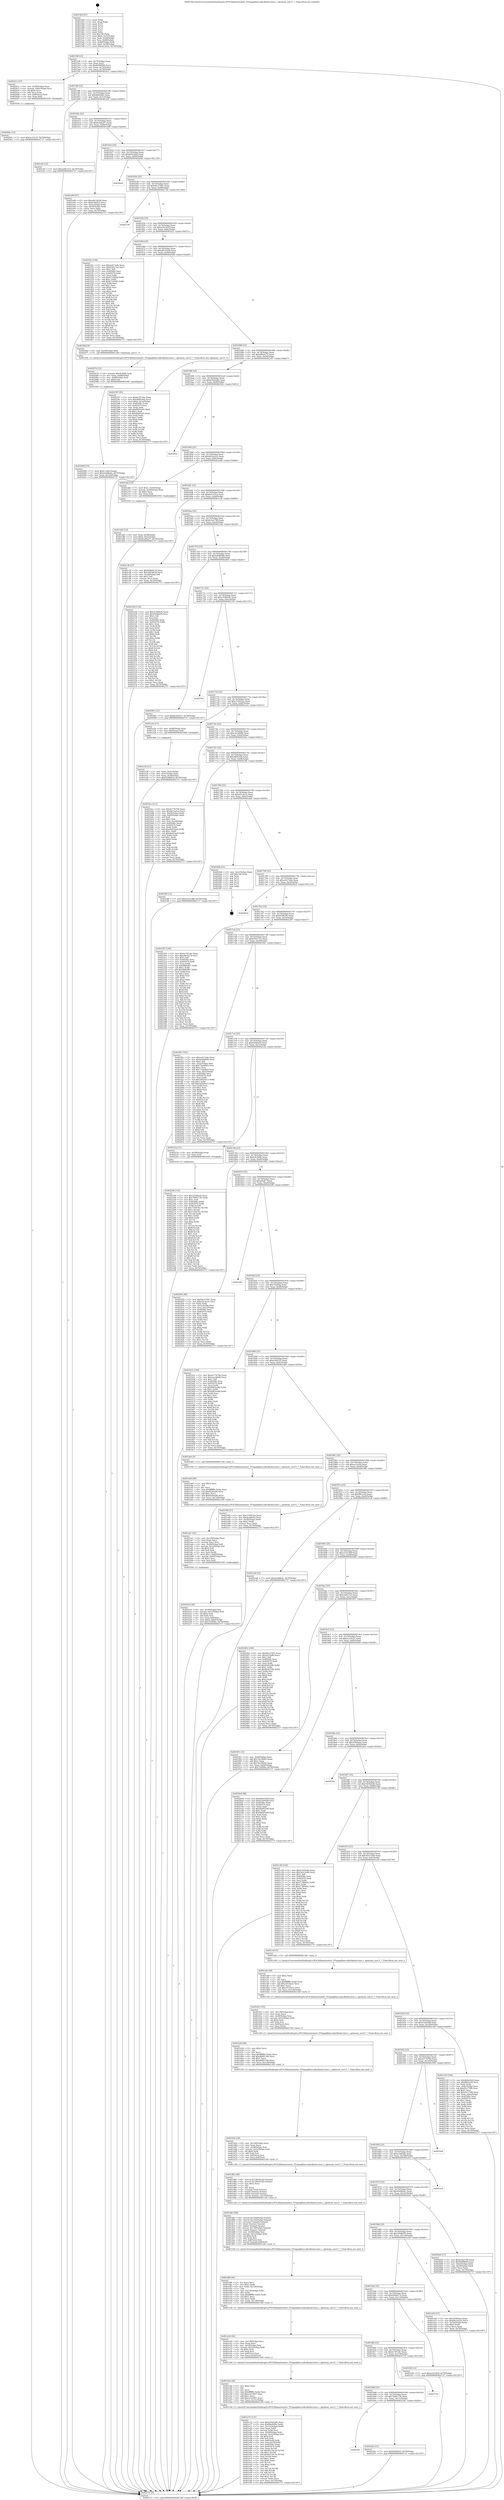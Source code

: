 digraph "0x4015b0" {
  label = "0x4015b0 (/mnt/c/Users/mathe/Desktop/tcc/POCII/binaries/extr_FFmpeglibavcodecflashsv2enc.c_optimum_use15_7_Final-ollvm.out::main(0))"
  labelloc = "t"
  node[shape=record]

  Entry [label="",width=0.3,height=0.3,shape=circle,fillcolor=black,style=filled]
  "0x4015df" [label="{
     0x4015df [23]\l
     | [instrs]\l
     &nbsp;&nbsp;0x4015df \<+3\>: mov -0x70(%rbp),%eax\l
     &nbsp;&nbsp;0x4015e2 \<+2\>: mov %eax,%ecx\l
     &nbsp;&nbsp;0x4015e4 \<+6\>: sub $0x8af08940,%ecx\l
     &nbsp;&nbsp;0x4015ea \<+3\>: mov %eax,-0x74(%rbp)\l
     &nbsp;&nbsp;0x4015ed \<+3\>: mov %ecx,-0x78(%rbp)\l
     &nbsp;&nbsp;0x4015f0 \<+6\>: je 00000000004020c1 \<main+0xb11\>\l
  }"]
  "0x4020c1" [label="{
     0x4020c1 [27]\l
     | [instrs]\l
     &nbsp;&nbsp;0x4020c1 \<+4\>: mov -0x58(%rbp),%rax\l
     &nbsp;&nbsp;0x4020c5 \<+4\>: movslq -0x6c(%rbp),%rcx\l
     &nbsp;&nbsp;0x4020c9 \<+4\>: shl $0x4,%rcx\l
     &nbsp;&nbsp;0x4020cd \<+3\>: add %rcx,%rax\l
     &nbsp;&nbsp;0x4020d0 \<+4\>: mov 0x8(%rax),%rax\l
     &nbsp;&nbsp;0x4020d4 \<+3\>: mov %rax,%rdi\l
     &nbsp;&nbsp;0x4020d7 \<+5\>: call 0000000000401030 \<free@plt\>\l
     | [calls]\l
     &nbsp;&nbsp;0x401030 \{1\} (unknown)\l
  }"]
  "0x4015f6" [label="{
     0x4015f6 [22]\l
     | [instrs]\l
     &nbsp;&nbsp;0x4015f6 \<+5\>: jmp 00000000004015fb \<main+0x4b\>\l
     &nbsp;&nbsp;0x4015fb \<+3\>: mov -0x74(%rbp),%eax\l
     &nbsp;&nbsp;0x4015fe \<+5\>: sub $0x8be92f0c,%eax\l
     &nbsp;&nbsp;0x401603 \<+3\>: mov %eax,-0x7c(%rbp)\l
     &nbsp;&nbsp;0x401606 \<+6\>: je 0000000000401ef5 \<main+0x945\>\l
  }"]
  Exit [label="",width=0.3,height=0.3,shape=circle,fillcolor=black,style=filled,peripheries=2]
  "0x401ef5" [label="{
     0x401ef5 [12]\l
     | [instrs]\l
     &nbsp;&nbsp;0x401ef5 \<+7\>: movl $0x2afb37e3,-0x70(%rbp)\l
     &nbsp;&nbsp;0x401efc \<+5\>: jmp 0000000000402737 \<main+0x1187\>\l
  }"]
  "0x40160c" [label="{
     0x40160c [22]\l
     | [instrs]\l
     &nbsp;&nbsp;0x40160c \<+5\>: jmp 0000000000401611 \<main+0x61\>\l
     &nbsp;&nbsp;0x401611 \<+3\>: mov -0x74(%rbp),%eax\l
     &nbsp;&nbsp;0x401614 \<+5\>: sub $0x8ca94a57,%eax\l
     &nbsp;&nbsp;0x401619 \<+3\>: mov %eax,-0x80(%rbp)\l
     &nbsp;&nbsp;0x40161c \<+6\>: je 0000000000401a99 \<main+0x4e9\>\l
  }"]
  "0x4019f1" [label="{
     0x4019f1\l
  }", style=dashed]
  "0x401a99" [label="{
     0x401a99 [27]\l
     | [instrs]\l
     &nbsp;&nbsp;0x401a99 \<+5\>: mov $0xa9e7eb36,%eax\l
     &nbsp;&nbsp;0x401a9e \<+5\>: mov $0xd34d522,%ecx\l
     &nbsp;&nbsp;0x401aa3 \<+3\>: mov -0x5c(%rbp),%edx\l
     &nbsp;&nbsp;0x401aa6 \<+3\>: cmp -0x50(%rbp),%edx\l
     &nbsp;&nbsp;0x401aa9 \<+3\>: cmovl %ecx,%eax\l
     &nbsp;&nbsp;0x401aac \<+3\>: mov %eax,-0x70(%rbp)\l
     &nbsp;&nbsp;0x401aaf \<+5\>: jmp 0000000000402737 \<main+0x1187\>\l
  }"]
  "0x401622" [label="{
     0x401622 [25]\l
     | [instrs]\l
     &nbsp;&nbsp;0x401622 \<+5\>: jmp 0000000000401627 \<main+0x77\>\l
     &nbsp;&nbsp;0x401627 \<+3\>: mov -0x74(%rbp),%eax\l
     &nbsp;&nbsp;0x40162a \<+5\>: sub $0x8e0e2fa9,%eax\l
     &nbsp;&nbsp;0x40162f \<+6\>: mov %eax,-0x84(%rbp)\l
     &nbsp;&nbsp;0x401635 \<+6\>: je 00000000004026e6 \<main+0x1136\>\l
  }"]
  "0x4022de" [label="{
     0x4022de [12]\l
     | [instrs]\l
     &nbsp;&nbsp;0x4022de \<+7\>: movl $0xf02f82d5,-0x70(%rbp)\l
     &nbsp;&nbsp;0x4022e5 \<+5\>: jmp 0000000000402737 \<main+0x1187\>\l
  }"]
  "0x4026e6" [label="{
     0x4026e6\l
  }", style=dashed]
  "0x40163b" [label="{
     0x40163b [25]\l
     | [instrs]\l
     &nbsp;&nbsp;0x40163b \<+5\>: jmp 0000000000401640 \<main+0x90\>\l
     &nbsp;&nbsp;0x401640 \<+3\>: mov -0x74(%rbp),%eax\l
     &nbsp;&nbsp;0x401643 \<+5\>: sub $0x94c27091,%eax\l
     &nbsp;&nbsp;0x401648 \<+6\>: mov %eax,-0x88(%rbp)\l
     &nbsp;&nbsp;0x40164e \<+6\>: je 0000000000402730 \<main+0x1180\>\l
  }"]
  "0x4019d8" [label="{
     0x4019d8 [25]\l
     | [instrs]\l
     &nbsp;&nbsp;0x4019d8 \<+5\>: jmp 00000000004019dd \<main+0x42d\>\l
     &nbsp;&nbsp;0x4019dd \<+3\>: mov -0x74(%rbp),%eax\l
     &nbsp;&nbsp;0x4019e0 \<+5\>: sub $0x7006113b,%eax\l
     &nbsp;&nbsp;0x4019e5 \<+6\>: mov %eax,-0x11c(%rbp)\l
     &nbsp;&nbsp;0x4019eb \<+6\>: je 00000000004022de \<main+0xd2e\>\l
  }"]
  "0x402730" [label="{
     0x402730\l
  }", style=dashed]
  "0x401654" [label="{
     0x401654 [25]\l
     | [instrs]\l
     &nbsp;&nbsp;0x401654 \<+5\>: jmp 0000000000401659 \<main+0xa9\>\l
     &nbsp;&nbsp;0x401659 \<+3\>: mov -0x74(%rbp),%eax\l
     &nbsp;&nbsp;0x40165c \<+5\>: sub $0xa241e83f,%eax\l
     &nbsp;&nbsp;0x401661 \<+6\>: mov %eax,-0x8c(%rbp)\l
     &nbsp;&nbsp;0x401667 \<+6\>: je 0000000000401f2c \<main+0x97c\>\l
  }"]
  "0x40271d" [label="{
     0x40271d\l
  }", style=dashed]
  "0x401f2c" [label="{
     0x401f2c [144]\l
     | [instrs]\l
     &nbsp;&nbsp;0x401f2c \<+5\>: mov $0xec617a4e,%eax\l
     &nbsp;&nbsp;0x401f31 \<+5\>: mov $0xf25017a2,%ecx\l
     &nbsp;&nbsp;0x401f36 \<+2\>: mov $0x1,%dl\l
     &nbsp;&nbsp;0x401f38 \<+7\>: mov 0x40506c,%esi\l
     &nbsp;&nbsp;0x401f3f \<+7\>: mov 0x405070,%edi\l
     &nbsp;&nbsp;0x401f46 \<+3\>: mov %esi,%r8d\l
     &nbsp;&nbsp;0x401f49 \<+7\>: sub $0xfc7c004d,%r8d\l
     &nbsp;&nbsp;0x401f50 \<+4\>: sub $0x1,%r8d\l
     &nbsp;&nbsp;0x401f54 \<+7\>: add $0xfc7c004d,%r8d\l
     &nbsp;&nbsp;0x401f5b \<+4\>: imul %r8d,%esi\l
     &nbsp;&nbsp;0x401f5f \<+3\>: and $0x1,%esi\l
     &nbsp;&nbsp;0x401f62 \<+3\>: cmp $0x0,%esi\l
     &nbsp;&nbsp;0x401f65 \<+4\>: sete %r9b\l
     &nbsp;&nbsp;0x401f69 \<+3\>: cmp $0xa,%edi\l
     &nbsp;&nbsp;0x401f6c \<+4\>: setl %r10b\l
     &nbsp;&nbsp;0x401f70 \<+3\>: mov %r9b,%r11b\l
     &nbsp;&nbsp;0x401f73 \<+4\>: xor $0xff,%r11b\l
     &nbsp;&nbsp;0x401f77 \<+3\>: mov %r10b,%bl\l
     &nbsp;&nbsp;0x401f7a \<+3\>: xor $0xff,%bl\l
     &nbsp;&nbsp;0x401f7d \<+3\>: xor $0x1,%dl\l
     &nbsp;&nbsp;0x401f80 \<+3\>: mov %r11b,%r14b\l
     &nbsp;&nbsp;0x401f83 \<+4\>: and $0xff,%r14b\l
     &nbsp;&nbsp;0x401f87 \<+3\>: and %dl,%r9b\l
     &nbsp;&nbsp;0x401f8a \<+3\>: mov %bl,%r15b\l
     &nbsp;&nbsp;0x401f8d \<+4\>: and $0xff,%r15b\l
     &nbsp;&nbsp;0x401f91 \<+3\>: and %dl,%r10b\l
     &nbsp;&nbsp;0x401f94 \<+3\>: or %r9b,%r14b\l
     &nbsp;&nbsp;0x401f97 \<+3\>: or %r10b,%r15b\l
     &nbsp;&nbsp;0x401f9a \<+3\>: xor %r15b,%r14b\l
     &nbsp;&nbsp;0x401f9d \<+3\>: or %bl,%r11b\l
     &nbsp;&nbsp;0x401fa0 \<+4\>: xor $0xff,%r11b\l
     &nbsp;&nbsp;0x401fa4 \<+3\>: or $0x1,%dl\l
     &nbsp;&nbsp;0x401fa7 \<+3\>: and %dl,%r11b\l
     &nbsp;&nbsp;0x401faa \<+3\>: or %r11b,%r14b\l
     &nbsp;&nbsp;0x401fad \<+4\>: test $0x1,%r14b\l
     &nbsp;&nbsp;0x401fb1 \<+3\>: cmovne %ecx,%eax\l
     &nbsp;&nbsp;0x401fb4 \<+3\>: mov %eax,-0x70(%rbp)\l
     &nbsp;&nbsp;0x401fb7 \<+5\>: jmp 0000000000402737 \<main+0x1187\>\l
  }"]
  "0x40166d" [label="{
     0x40166d [25]\l
     | [instrs]\l
     &nbsp;&nbsp;0x40166d \<+5\>: jmp 0000000000401672 \<main+0xc2\>\l
     &nbsp;&nbsp;0x401672 \<+3\>: mov -0x74(%rbp),%eax\l
     &nbsp;&nbsp;0x401675 \<+5\>: sub $0xa9e7eb36,%eax\l
     &nbsp;&nbsp;0x40167a \<+6\>: mov %eax,-0x90(%rbp)\l
     &nbsp;&nbsp;0x401680 \<+6\>: je 000000000040206d \<main+0xabd\>\l
  }"]
  "0x402246" [label="{
     0x402246 [152]\l
     | [instrs]\l
     &nbsp;&nbsp;0x402246 \<+5\>: mov $0xc43dbb2b,%ecx\l
     &nbsp;&nbsp;0x40224b \<+5\>: mov $0x7006113b,%edx\l
     &nbsp;&nbsp;0x402250 \<+3\>: mov $0x1,%sil\l
     &nbsp;&nbsp;0x402253 \<+8\>: mov 0x40506c,%r8d\l
     &nbsp;&nbsp;0x40225b \<+8\>: mov 0x405070,%r9d\l
     &nbsp;&nbsp;0x402263 \<+3\>: mov %r8d,%r10d\l
     &nbsp;&nbsp;0x402266 \<+7\>: sub $0x71fe87b1,%r10d\l
     &nbsp;&nbsp;0x40226d \<+4\>: sub $0x1,%r10d\l
     &nbsp;&nbsp;0x402271 \<+7\>: add $0x71fe87b1,%r10d\l
     &nbsp;&nbsp;0x402278 \<+4\>: imul %r10d,%r8d\l
     &nbsp;&nbsp;0x40227c \<+4\>: and $0x1,%r8d\l
     &nbsp;&nbsp;0x402280 \<+4\>: cmp $0x0,%r8d\l
     &nbsp;&nbsp;0x402284 \<+4\>: sete %r11b\l
     &nbsp;&nbsp;0x402288 \<+4\>: cmp $0xa,%r9d\l
     &nbsp;&nbsp;0x40228c \<+3\>: setl %bl\l
     &nbsp;&nbsp;0x40228f \<+3\>: mov %r11b,%r14b\l
     &nbsp;&nbsp;0x402292 \<+4\>: xor $0xff,%r14b\l
     &nbsp;&nbsp;0x402296 \<+3\>: mov %bl,%r15b\l
     &nbsp;&nbsp;0x402299 \<+4\>: xor $0xff,%r15b\l
     &nbsp;&nbsp;0x40229d \<+4\>: xor $0x1,%sil\l
     &nbsp;&nbsp;0x4022a1 \<+3\>: mov %r14b,%r12b\l
     &nbsp;&nbsp;0x4022a4 \<+4\>: and $0xff,%r12b\l
     &nbsp;&nbsp;0x4022a8 \<+3\>: and %sil,%r11b\l
     &nbsp;&nbsp;0x4022ab \<+3\>: mov %r15b,%r13b\l
     &nbsp;&nbsp;0x4022ae \<+4\>: and $0xff,%r13b\l
     &nbsp;&nbsp;0x4022b2 \<+3\>: and %sil,%bl\l
     &nbsp;&nbsp;0x4022b5 \<+3\>: or %r11b,%r12b\l
     &nbsp;&nbsp;0x4022b8 \<+3\>: or %bl,%r13b\l
     &nbsp;&nbsp;0x4022bb \<+3\>: xor %r13b,%r12b\l
     &nbsp;&nbsp;0x4022be \<+3\>: or %r15b,%r14b\l
     &nbsp;&nbsp;0x4022c1 \<+4\>: xor $0xff,%r14b\l
     &nbsp;&nbsp;0x4022c5 \<+4\>: or $0x1,%sil\l
     &nbsp;&nbsp;0x4022c9 \<+3\>: and %sil,%r14b\l
     &nbsp;&nbsp;0x4022cc \<+3\>: or %r14b,%r12b\l
     &nbsp;&nbsp;0x4022cf \<+4\>: test $0x1,%r12b\l
     &nbsp;&nbsp;0x4022d3 \<+3\>: cmovne %edx,%ecx\l
     &nbsp;&nbsp;0x4022d6 \<+3\>: mov %ecx,-0x70(%rbp)\l
     &nbsp;&nbsp;0x4022d9 \<+5\>: jmp 0000000000402737 \<main+0x1187\>\l
  }"]
  "0x40206d" [label="{
     0x40206d [9]\l
     | [instrs]\l
     &nbsp;&nbsp;0x40206d \<+4\>: mov -0x58(%rbp),%rdi\l
     &nbsp;&nbsp;0x402071 \<+5\>: call 0000000000401240 \<optimum_use15_7\>\l
     | [calls]\l
     &nbsp;&nbsp;0x401240 \{1\} (/mnt/c/Users/mathe/Desktop/tcc/POCII/binaries/extr_FFmpeglibavcodecflashsv2enc.c_optimum_use15_7_Final-ollvm.out::optimum_use15_7)\l
  }"]
  "0x401686" [label="{
     0x401686 [25]\l
     | [instrs]\l
     &nbsp;&nbsp;0x401686 \<+5\>: jmp 000000000040168b \<main+0xdb\>\l
     &nbsp;&nbsp;0x40168b \<+3\>: mov -0x74(%rbp),%eax\l
     &nbsp;&nbsp;0x40168e \<+5\>: sub $0xaf8e9274,%eax\l
     &nbsp;&nbsp;0x401693 \<+6\>: mov %eax,-0x94(%rbp)\l
     &nbsp;&nbsp;0x401699 \<+6\>: je 0000000000402397 \<main+0xde7\>\l
  }"]
  "0x4020dc" [label="{
     0x4020dc [12]\l
     | [instrs]\l
     &nbsp;&nbsp;0x4020dc \<+7\>: movl $0x2c21fc21,-0x70(%rbp)\l
     &nbsp;&nbsp;0x4020e3 \<+5\>: jmp 0000000000402737 \<main+0x1187\>\l
  }"]
  "0x402397" [label="{
     0x402397 [95]\l
     | [instrs]\l
     &nbsp;&nbsp;0x402397 \<+5\>: mov $0x6c787c8c,%eax\l
     &nbsp;&nbsp;0x40239c \<+5\>: mov $0xd4f819eb,%ecx\l
     &nbsp;&nbsp;0x4023a1 \<+7\>: movl $0x0,-0x3c(%rbp)\l
     &nbsp;&nbsp;0x4023a8 \<+7\>: mov 0x40506c,%edx\l
     &nbsp;&nbsp;0x4023af \<+7\>: mov 0x405070,%esi\l
     &nbsp;&nbsp;0x4023b6 \<+2\>: mov %edx,%edi\l
     &nbsp;&nbsp;0x4023b8 \<+6\>: add $0xf0b93c65,%edi\l
     &nbsp;&nbsp;0x4023be \<+3\>: sub $0x1,%edi\l
     &nbsp;&nbsp;0x4023c1 \<+6\>: sub $0xf0b93c65,%edi\l
     &nbsp;&nbsp;0x4023c7 \<+3\>: imul %edi,%edx\l
     &nbsp;&nbsp;0x4023ca \<+3\>: and $0x1,%edx\l
     &nbsp;&nbsp;0x4023cd \<+3\>: cmp $0x0,%edx\l
     &nbsp;&nbsp;0x4023d0 \<+4\>: sete %r8b\l
     &nbsp;&nbsp;0x4023d4 \<+3\>: cmp $0xa,%esi\l
     &nbsp;&nbsp;0x4023d7 \<+4\>: setl %r9b\l
     &nbsp;&nbsp;0x4023db \<+3\>: mov %r8b,%r10b\l
     &nbsp;&nbsp;0x4023de \<+3\>: and %r9b,%r10b\l
     &nbsp;&nbsp;0x4023e1 \<+3\>: xor %r9b,%r8b\l
     &nbsp;&nbsp;0x4023e4 \<+3\>: or %r8b,%r10b\l
     &nbsp;&nbsp;0x4023e7 \<+4\>: test $0x1,%r10b\l
     &nbsp;&nbsp;0x4023eb \<+3\>: cmovne %ecx,%eax\l
     &nbsp;&nbsp;0x4023ee \<+3\>: mov %eax,-0x70(%rbp)\l
     &nbsp;&nbsp;0x4023f1 \<+5\>: jmp 0000000000402737 \<main+0x1187\>\l
  }"]
  "0x40169f" [label="{
     0x40169f [25]\l
     | [instrs]\l
     &nbsp;&nbsp;0x40169f \<+5\>: jmp 00000000004016a4 \<main+0xf4\>\l
     &nbsp;&nbsp;0x4016a4 \<+3\>: mov -0x74(%rbp),%eax\l
     &nbsp;&nbsp;0x4016a7 \<+5\>: sub $0xb35d3e8e,%eax\l
     &nbsp;&nbsp;0x4016ac \<+6\>: mov %eax,-0x98(%rbp)\l
     &nbsp;&nbsp;0x4016b2 \<+6\>: je 000000000040250c \<main+0xf5c\>\l
  }"]
  "0x40208d" [label="{
     0x40208d [25]\l
     | [instrs]\l
     &nbsp;&nbsp;0x40208d \<+7\>: movl $0x0,-0x6c(%rbp)\l
     &nbsp;&nbsp;0x402094 \<+7\>: movl $0x4ed48e4c,-0x70(%rbp)\l
     &nbsp;&nbsp;0x40209b \<+6\>: mov %eax,-0x140(%rbp)\l
     &nbsp;&nbsp;0x4020a1 \<+5\>: jmp 0000000000402737 \<main+0x1187\>\l
  }"]
  "0x40250c" [label="{
     0x40250c\l
  }", style=dashed]
  "0x4016b8" [label="{
     0x4016b8 [25]\l
     | [instrs]\l
     &nbsp;&nbsp;0x4016b8 \<+5\>: jmp 00000000004016bd \<main+0x10d\>\l
     &nbsp;&nbsp;0x4016bd \<+3\>: mov -0x74(%rbp),%eax\l
     &nbsp;&nbsp;0x4016c0 \<+5\>: sub $0xb822a2a5,%eax\l
     &nbsp;&nbsp;0x4016c5 \<+6\>: mov %eax,-0x9c(%rbp)\l
     &nbsp;&nbsp;0x4016cb \<+6\>: je 0000000000401a6b \<main+0x4bb\>\l
  }"]
  "0x402076" [label="{
     0x402076 [23]\l
     | [instrs]\l
     &nbsp;&nbsp;0x402076 \<+10\>: movabs $0x4030d6,%rdi\l
     &nbsp;&nbsp;0x402080 \<+3\>: mov %eax,-0x68(%rbp)\l
     &nbsp;&nbsp;0x402083 \<+3\>: mov -0x68(%rbp),%esi\l
     &nbsp;&nbsp;0x402086 \<+2\>: mov $0x0,%al\l
     &nbsp;&nbsp;0x402088 \<+5\>: call 0000000000401040 \<printf@plt\>\l
     | [calls]\l
     &nbsp;&nbsp;0x401040 \{1\} (unknown)\l
  }"]
  "0x401a6b" [label="{
     0x401a6b [23]\l
     | [instrs]\l
     &nbsp;&nbsp;0x401a6b \<+7\>: movl $0x1,-0x50(%rbp)\l
     &nbsp;&nbsp;0x401a72 \<+4\>: movslq -0x50(%rbp),%rax\l
     &nbsp;&nbsp;0x401a76 \<+4\>: shl $0x4,%rax\l
     &nbsp;&nbsp;0x401a7a \<+3\>: mov %rax,%rdi\l
     &nbsp;&nbsp;0x401a7d \<+5\>: call 0000000000401050 \<malloc@plt\>\l
     | [calls]\l
     &nbsp;&nbsp;0x401050 \{1\} (unknown)\l
  }"]
  "0x4016d1" [label="{
     0x4016d1 [25]\l
     | [instrs]\l
     &nbsp;&nbsp;0x4016d1 \<+5\>: jmp 00000000004016d6 \<main+0x126\>\l
     &nbsp;&nbsp;0x4016d6 \<+3\>: mov -0x74(%rbp),%eax\l
     &nbsp;&nbsp;0x4016d9 \<+5\>: sub $0xbb15a5ca,%eax\l
     &nbsp;&nbsp;0x4016de \<+6\>: mov %eax,-0xa0(%rbp)\l
     &nbsp;&nbsp;0x4016e4 \<+6\>: je 0000000000401c3b \<main+0x68b\>\l
  }"]
  "0x4019bf" [label="{
     0x4019bf [25]\l
     | [instrs]\l
     &nbsp;&nbsp;0x4019bf \<+5\>: jmp 00000000004019c4 \<main+0x414\>\l
     &nbsp;&nbsp;0x4019c4 \<+3\>: mov -0x74(%rbp),%eax\l
     &nbsp;&nbsp;0x4019c7 \<+5\>: sub $0x6c787c8c,%eax\l
     &nbsp;&nbsp;0x4019cc \<+6\>: mov %eax,-0x118(%rbp)\l
     &nbsp;&nbsp;0x4019d2 \<+6\>: je 000000000040271d \<main+0x116d\>\l
  }"]
  "0x401c3b" [label="{
     0x401c3b [27]\l
     | [instrs]\l
     &nbsp;&nbsp;0x401c3b \<+5\>: mov $0x64469c74,%eax\l
     &nbsp;&nbsp;0x401c40 \<+5\>: mov $0x34056b36,%ecx\l
     &nbsp;&nbsp;0x401c45 \<+3\>: mov -0x2d(%rbp),%dl\l
     &nbsp;&nbsp;0x401c48 \<+3\>: test $0x1,%dl\l
     &nbsp;&nbsp;0x401c4b \<+3\>: cmovne %ecx,%eax\l
     &nbsp;&nbsp;0x401c4e \<+3\>: mov %eax,-0x70(%rbp)\l
     &nbsp;&nbsp;0x401c51 \<+5\>: jmp 0000000000402737 \<main+0x1187\>\l
  }"]
  "0x4016ea" [label="{
     0x4016ea [25]\l
     | [instrs]\l
     &nbsp;&nbsp;0x4016ea \<+5\>: jmp 00000000004016ef \<main+0x13f\>\l
     &nbsp;&nbsp;0x4016ef \<+3\>: mov -0x74(%rbp),%eax\l
     &nbsp;&nbsp;0x4016f2 \<+5\>: sub $0xbc4a2748,%eax\l
     &nbsp;&nbsp;0x4016f7 \<+6\>: mov %eax,-0xa4(%rbp)\l
     &nbsp;&nbsp;0x4016fd \<+6\>: je 00000000004021b4 \<main+0xc04\>\l
  }"]
  "0x401f20" [label="{
     0x401f20 [12]\l
     | [instrs]\l
     &nbsp;&nbsp;0x401f20 \<+7\>: movl $0xa241e83f,-0x70(%rbp)\l
     &nbsp;&nbsp;0x401f27 \<+5\>: jmp 0000000000402737 \<main+0x1187\>\l
  }"]
  "0x4021b4" [label="{
     0x4021b4 [134]\l
     | [instrs]\l
     &nbsp;&nbsp;0x4021b4 \<+5\>: mov $0xc43dbb2b,%eax\l
     &nbsp;&nbsp;0x4021b9 \<+5\>: mov $0xf5e0bae9,%ecx\l
     &nbsp;&nbsp;0x4021be \<+2\>: mov $0x1,%dl\l
     &nbsp;&nbsp;0x4021c0 \<+2\>: xor %esi,%esi\l
     &nbsp;&nbsp;0x4021c2 \<+7\>: mov 0x40506c,%edi\l
     &nbsp;&nbsp;0x4021c9 \<+8\>: mov 0x405070,%r8d\l
     &nbsp;&nbsp;0x4021d1 \<+3\>: sub $0x1,%esi\l
     &nbsp;&nbsp;0x4021d4 \<+3\>: mov %edi,%r9d\l
     &nbsp;&nbsp;0x4021d7 \<+3\>: add %esi,%r9d\l
     &nbsp;&nbsp;0x4021da \<+4\>: imul %r9d,%edi\l
     &nbsp;&nbsp;0x4021de \<+3\>: and $0x1,%edi\l
     &nbsp;&nbsp;0x4021e1 \<+3\>: cmp $0x0,%edi\l
     &nbsp;&nbsp;0x4021e4 \<+4\>: sete %r10b\l
     &nbsp;&nbsp;0x4021e8 \<+4\>: cmp $0xa,%r8d\l
     &nbsp;&nbsp;0x4021ec \<+4\>: setl %r11b\l
     &nbsp;&nbsp;0x4021f0 \<+3\>: mov %r10b,%bl\l
     &nbsp;&nbsp;0x4021f3 \<+3\>: xor $0xff,%bl\l
     &nbsp;&nbsp;0x4021f6 \<+3\>: mov %r11b,%r14b\l
     &nbsp;&nbsp;0x4021f9 \<+4\>: xor $0xff,%r14b\l
     &nbsp;&nbsp;0x4021fd \<+3\>: xor $0x0,%dl\l
     &nbsp;&nbsp;0x402200 \<+3\>: mov %bl,%r15b\l
     &nbsp;&nbsp;0x402203 \<+4\>: and $0x0,%r15b\l
     &nbsp;&nbsp;0x402207 \<+3\>: and %dl,%r10b\l
     &nbsp;&nbsp;0x40220a \<+3\>: mov %r14b,%r12b\l
     &nbsp;&nbsp;0x40220d \<+4\>: and $0x0,%r12b\l
     &nbsp;&nbsp;0x402211 \<+3\>: and %dl,%r11b\l
     &nbsp;&nbsp;0x402214 \<+3\>: or %r10b,%r15b\l
     &nbsp;&nbsp;0x402217 \<+3\>: or %r11b,%r12b\l
     &nbsp;&nbsp;0x40221a \<+3\>: xor %r12b,%r15b\l
     &nbsp;&nbsp;0x40221d \<+3\>: or %r14b,%bl\l
     &nbsp;&nbsp;0x402220 \<+3\>: xor $0xff,%bl\l
     &nbsp;&nbsp;0x402223 \<+3\>: or $0x0,%dl\l
     &nbsp;&nbsp;0x402226 \<+2\>: and %dl,%bl\l
     &nbsp;&nbsp;0x402228 \<+3\>: or %bl,%r15b\l
     &nbsp;&nbsp;0x40222b \<+4\>: test $0x1,%r15b\l
     &nbsp;&nbsp;0x40222f \<+3\>: cmovne %ecx,%eax\l
     &nbsp;&nbsp;0x402232 \<+3\>: mov %eax,-0x70(%rbp)\l
     &nbsp;&nbsp;0x402235 \<+5\>: jmp 0000000000402737 \<main+0x1187\>\l
  }"]
  "0x401703" [label="{
     0x401703 [25]\l
     | [instrs]\l
     &nbsp;&nbsp;0x401703 \<+5\>: jmp 0000000000401708 \<main+0x158\>\l
     &nbsp;&nbsp;0x401708 \<+3\>: mov -0x74(%rbp),%eax\l
     &nbsp;&nbsp;0x40170b \<+5\>: sub $0xbd58fd4b,%eax\l
     &nbsp;&nbsp;0x401710 \<+6\>: mov %eax,-0xa8(%rbp)\l
     &nbsp;&nbsp;0x401716 \<+6\>: je 0000000000402061 \<main+0xab1\>\l
  }"]
  "0x401e72" [label="{
     0x401e72 [131]\l
     | [instrs]\l
     &nbsp;&nbsp;0x401e72 \<+5\>: mov $0xb35d3e8e,%ecx\l
     &nbsp;&nbsp;0x401e77 \<+5\>: mov $0x8be92f0c,%edx\l
     &nbsp;&nbsp;0x401e7c \<+7\>: mov -0x13c(%rbp),%r8d\l
     &nbsp;&nbsp;0x401e83 \<+4\>: imul %eax,%r8d\l
     &nbsp;&nbsp;0x401e87 \<+3\>: movslq %r8d,%rsi\l
     &nbsp;&nbsp;0x401e8a \<+4\>: mov -0x58(%rbp),%rdi\l
     &nbsp;&nbsp;0x401e8e \<+4\>: movslq -0x5c(%rbp),%r9\l
     &nbsp;&nbsp;0x401e92 \<+4\>: shl $0x4,%r9\l
     &nbsp;&nbsp;0x401e96 \<+3\>: add %r9,%rdi\l
     &nbsp;&nbsp;0x401e99 \<+4\>: mov 0x8(%rdi),%rdi\l
     &nbsp;&nbsp;0x401e9d \<+4\>: mov %rsi,0x18(%rdi)\l
     &nbsp;&nbsp;0x401ea1 \<+7\>: mov 0x40506c,%eax\l
     &nbsp;&nbsp;0x401ea8 \<+8\>: mov 0x405070,%r8d\l
     &nbsp;&nbsp;0x401eb0 \<+3\>: mov %eax,%r10d\l
     &nbsp;&nbsp;0x401eb3 \<+7\>: sub $0x9e154c3a,%r10d\l
     &nbsp;&nbsp;0x401eba \<+4\>: sub $0x1,%r10d\l
     &nbsp;&nbsp;0x401ebe \<+7\>: add $0x9e154c3a,%r10d\l
     &nbsp;&nbsp;0x401ec5 \<+4\>: imul %r10d,%eax\l
     &nbsp;&nbsp;0x401ec9 \<+3\>: and $0x1,%eax\l
     &nbsp;&nbsp;0x401ecc \<+3\>: cmp $0x0,%eax\l
     &nbsp;&nbsp;0x401ecf \<+4\>: sete %r11b\l
     &nbsp;&nbsp;0x401ed3 \<+4\>: cmp $0xa,%r8d\l
     &nbsp;&nbsp;0x401ed7 \<+3\>: setl %bl\l
     &nbsp;&nbsp;0x401eda \<+3\>: mov %r11b,%r14b\l
     &nbsp;&nbsp;0x401edd \<+3\>: and %bl,%r14b\l
     &nbsp;&nbsp;0x401ee0 \<+3\>: xor %bl,%r11b\l
     &nbsp;&nbsp;0x401ee3 \<+3\>: or %r11b,%r14b\l
     &nbsp;&nbsp;0x401ee6 \<+4\>: test $0x1,%r14b\l
     &nbsp;&nbsp;0x401eea \<+3\>: cmovne %edx,%ecx\l
     &nbsp;&nbsp;0x401eed \<+3\>: mov %ecx,-0x70(%rbp)\l
     &nbsp;&nbsp;0x401ef0 \<+5\>: jmp 0000000000402737 \<main+0x1187\>\l
  }"]
  "0x402061" [label="{
     0x402061 [12]\l
     | [instrs]\l
     &nbsp;&nbsp;0x402061 \<+7\>: movl $0x8ca94a57,-0x70(%rbp)\l
     &nbsp;&nbsp;0x402068 \<+5\>: jmp 0000000000402737 \<main+0x1187\>\l
  }"]
  "0x40171c" [label="{
     0x40171c [25]\l
     | [instrs]\l
     &nbsp;&nbsp;0x40171c \<+5\>: jmp 0000000000401721 \<main+0x171\>\l
     &nbsp;&nbsp;0x401721 \<+3\>: mov -0x74(%rbp),%eax\l
     &nbsp;&nbsp;0x401724 \<+5\>: sub $0xc43dbb2b,%eax\l
     &nbsp;&nbsp;0x401729 \<+6\>: mov %eax,-0xac(%rbp)\l
     &nbsp;&nbsp;0x40172f \<+6\>: je 0000000000402705 \<main+0x1155\>\l
  }"]
  "0x401e4a" [label="{
     0x401e4a [40]\l
     | [instrs]\l
     &nbsp;&nbsp;0x401e4a \<+5\>: mov $0x2,%ecx\l
     &nbsp;&nbsp;0x401e4f \<+1\>: cltd\l
     &nbsp;&nbsp;0x401e50 \<+2\>: idiv %ecx\l
     &nbsp;&nbsp;0x401e52 \<+6\>: imul $0xfffffffe,%edx,%ecx\l
     &nbsp;&nbsp;0x401e58 \<+6\>: sub $0xe22100f7,%ecx\l
     &nbsp;&nbsp;0x401e5e \<+3\>: add $0x1,%ecx\l
     &nbsp;&nbsp;0x401e61 \<+6\>: add $0xe22100f7,%ecx\l
     &nbsp;&nbsp;0x401e67 \<+6\>: mov %ecx,-0x13c(%rbp)\l
     &nbsp;&nbsp;0x401e6d \<+5\>: call 0000000000401160 \<next_i\>\l
     | [calls]\l
     &nbsp;&nbsp;0x401160 \{1\} (/mnt/c/Users/mathe/Desktop/tcc/POCII/binaries/extr_FFmpeglibavcodecflashsv2enc.c_optimum_use15_7_Final-ollvm.out::next_i)\l
  }"]
  "0x402705" [label="{
     0x402705\l
  }", style=dashed]
  "0x401735" [label="{
     0x401735 [25]\l
     | [instrs]\l
     &nbsp;&nbsp;0x401735 \<+5\>: jmp 000000000040173a \<main+0x18a\>\l
     &nbsp;&nbsp;0x40173a \<+3\>: mov -0x74(%rbp),%eax\l
     &nbsp;&nbsp;0x40173d \<+5\>: sub $0xc530432a,%eax\l
     &nbsp;&nbsp;0x401742 \<+6\>: mov %eax,-0xb0(%rbp)\l
     &nbsp;&nbsp;0x401748 \<+6\>: je 0000000000401a2e \<main+0x47e\>\l
  }"]
  "0x401e26" [label="{
     0x401e26 [36]\l
     | [instrs]\l
     &nbsp;&nbsp;0x401e26 \<+6\>: mov -0x138(%rbp),%ecx\l
     &nbsp;&nbsp;0x401e2c \<+3\>: imul %eax,%ecx\l
     &nbsp;&nbsp;0x401e2f \<+4\>: mov -0x58(%rbp),%rsi\l
     &nbsp;&nbsp;0x401e33 \<+4\>: movslq -0x5c(%rbp),%rdi\l
     &nbsp;&nbsp;0x401e37 \<+4\>: shl $0x4,%rdi\l
     &nbsp;&nbsp;0x401e3b \<+3\>: add %rdi,%rsi\l
     &nbsp;&nbsp;0x401e3e \<+4\>: mov 0x8(%rsi),%rsi\l
     &nbsp;&nbsp;0x401e42 \<+3\>: mov %ecx,0x10(%rsi)\l
     &nbsp;&nbsp;0x401e45 \<+5\>: call 0000000000401160 \<next_i\>\l
     | [calls]\l
     &nbsp;&nbsp;0x401160 \{1\} (/mnt/c/Users/mathe/Desktop/tcc/POCII/binaries/extr_FFmpeglibavcodecflashsv2enc.c_optimum_use15_7_Final-ollvm.out::next_i)\l
  }"]
  "0x401a2e" [label="{
     0x401a2e [13]\l
     | [instrs]\l
     &nbsp;&nbsp;0x401a2e \<+4\>: mov -0x48(%rbp),%rax\l
     &nbsp;&nbsp;0x401a32 \<+4\>: mov 0x8(%rax),%rdi\l
     &nbsp;&nbsp;0x401a36 \<+5\>: call 0000000000401060 \<atoi@plt\>\l
     | [calls]\l
     &nbsp;&nbsp;0x401060 \{1\} (unknown)\l
  }"]
  "0x40174e" [label="{
     0x40174e [25]\l
     | [instrs]\l
     &nbsp;&nbsp;0x40174e \<+5\>: jmp 0000000000401753 \<main+0x1a3\>\l
     &nbsp;&nbsp;0x401753 \<+3\>: mov -0x74(%rbp),%eax\l
     &nbsp;&nbsp;0x401756 \<+5\>: sub $0xcea34b08,%eax\l
     &nbsp;&nbsp;0x40175b \<+6\>: mov %eax,-0xb4(%rbp)\l
     &nbsp;&nbsp;0x401761 \<+6\>: je 0000000000401bcc \<main+0x61c\>\l
  }"]
  "0x401df8" [label="{
     0x401df8 [46]\l
     | [instrs]\l
     &nbsp;&nbsp;0x401df8 \<+2\>: xor %ecx,%ecx\l
     &nbsp;&nbsp;0x401dfa \<+5\>: mov $0x2,%edx\l
     &nbsp;&nbsp;0x401dff \<+6\>: mov %edx,-0x134(%rbp)\l
     &nbsp;&nbsp;0x401e05 \<+1\>: cltd\l
     &nbsp;&nbsp;0x401e06 \<+7\>: mov -0x134(%rbp),%r8d\l
     &nbsp;&nbsp;0x401e0d \<+3\>: idiv %r8d\l
     &nbsp;&nbsp;0x401e10 \<+6\>: imul $0xfffffffe,%edx,%edx\l
     &nbsp;&nbsp;0x401e16 \<+3\>: sub $0x1,%ecx\l
     &nbsp;&nbsp;0x401e19 \<+2\>: sub %ecx,%edx\l
     &nbsp;&nbsp;0x401e1b \<+6\>: mov %edx,-0x138(%rbp)\l
     &nbsp;&nbsp;0x401e21 \<+5\>: call 0000000000401160 \<next_i\>\l
     | [calls]\l
     &nbsp;&nbsp;0x401160 \{1\} (/mnt/c/Users/mathe/Desktop/tcc/POCII/binaries/extr_FFmpeglibavcodecflashsv2enc.c_optimum_use15_7_Final-ollvm.out::next_i)\l
  }"]
  "0x401bcc" [label="{
     0x401bcc [111]\l
     | [instrs]\l
     &nbsp;&nbsp;0x401bcc \<+5\>: mov $0x4277670d,%eax\l
     &nbsp;&nbsp;0x401bd1 \<+5\>: mov $0xbb15a5ca,%ecx\l
     &nbsp;&nbsp;0x401bd6 \<+3\>: mov -0x64(%rbp),%edx\l
     &nbsp;&nbsp;0x401bd9 \<+3\>: cmp -0x60(%rbp),%edx\l
     &nbsp;&nbsp;0x401bdc \<+4\>: setl %sil\l
     &nbsp;&nbsp;0x401be0 \<+4\>: and $0x1,%sil\l
     &nbsp;&nbsp;0x401be4 \<+4\>: mov %sil,-0x2d(%rbp)\l
     &nbsp;&nbsp;0x401be8 \<+7\>: mov 0x40506c,%edx\l
     &nbsp;&nbsp;0x401bef \<+7\>: mov 0x405070,%edi\l
     &nbsp;&nbsp;0x401bf6 \<+3\>: mov %edx,%r8d\l
     &nbsp;&nbsp;0x401bf9 \<+7\>: add $0xebe63aa0,%r8d\l
     &nbsp;&nbsp;0x401c00 \<+4\>: sub $0x1,%r8d\l
     &nbsp;&nbsp;0x401c04 \<+7\>: sub $0xebe63aa0,%r8d\l
     &nbsp;&nbsp;0x401c0b \<+4\>: imul %r8d,%edx\l
     &nbsp;&nbsp;0x401c0f \<+3\>: and $0x1,%edx\l
     &nbsp;&nbsp;0x401c12 \<+3\>: cmp $0x0,%edx\l
     &nbsp;&nbsp;0x401c15 \<+4\>: sete %sil\l
     &nbsp;&nbsp;0x401c19 \<+3\>: cmp $0xa,%edi\l
     &nbsp;&nbsp;0x401c1c \<+4\>: setl %r9b\l
     &nbsp;&nbsp;0x401c20 \<+3\>: mov %sil,%r10b\l
     &nbsp;&nbsp;0x401c23 \<+3\>: and %r9b,%r10b\l
     &nbsp;&nbsp;0x401c26 \<+3\>: xor %r9b,%sil\l
     &nbsp;&nbsp;0x401c29 \<+3\>: or %sil,%r10b\l
     &nbsp;&nbsp;0x401c2c \<+4\>: test $0x1,%r10b\l
     &nbsp;&nbsp;0x401c30 \<+3\>: cmovne %ecx,%eax\l
     &nbsp;&nbsp;0x401c33 \<+3\>: mov %eax,-0x70(%rbp)\l
     &nbsp;&nbsp;0x401c36 \<+5\>: jmp 0000000000402737 \<main+0x1187\>\l
  }"]
  "0x401767" [label="{
     0x401767 [25]\l
     | [instrs]\l
     &nbsp;&nbsp;0x401767 \<+5\>: jmp 000000000040176c \<main+0x1bc\>\l
     &nbsp;&nbsp;0x40176c \<+3\>: mov -0x74(%rbp),%eax\l
     &nbsp;&nbsp;0x40176f \<+5\>: sub $0xd4f819eb,%eax\l
     &nbsp;&nbsp;0x401774 \<+6\>: mov %eax,-0xb8(%rbp)\l
     &nbsp;&nbsp;0x40177a \<+6\>: je 00000000004023f6 \<main+0xe46\>\l
  }"]
  "0x401db3" [label="{
     0x401db3 [69]\l
     | [instrs]\l
     &nbsp;&nbsp;0x401db3 \<+8\>: movsd 0x124d(%rip),%xmm1\l
     &nbsp;&nbsp;0x401dbb \<+8\>: movsd 0x124d(%rip),%xmm2\l
     &nbsp;&nbsp;0x401dc3 \<+4\>: cvtss2sd %xmm0,%xmm0\l
     &nbsp;&nbsp;0x401dc7 \<+4\>: divsd %xmm2,%xmm0\l
     &nbsp;&nbsp;0x401dcb \<+4\>: addsd %xmm0,%xmm1\l
     &nbsp;&nbsp;0x401dcf \<+8\>: movsd -0x130(%rbp),%xmm0\l
     &nbsp;&nbsp;0x401dd7 \<+4\>: mulsd %xmm1,%xmm0\l
     &nbsp;&nbsp;0x401ddb \<+4\>: mov -0x58(%rbp),%rsi\l
     &nbsp;&nbsp;0x401ddf \<+4\>: movslq -0x5c(%rbp),%rdi\l
     &nbsp;&nbsp;0x401de3 \<+4\>: shl $0x4,%rdi\l
     &nbsp;&nbsp;0x401de7 \<+3\>: add %rdi,%rsi\l
     &nbsp;&nbsp;0x401dea \<+4\>: mov 0x8(%rsi),%rsi\l
     &nbsp;&nbsp;0x401dee \<+5\>: movsd %xmm0,0x8(%rsi)\l
     &nbsp;&nbsp;0x401df3 \<+5\>: call 0000000000401160 \<next_i\>\l
     | [calls]\l
     &nbsp;&nbsp;0x401160 \{1\} (/mnt/c/Users/mathe/Desktop/tcc/POCII/binaries/extr_FFmpeglibavcodecflashsv2enc.c_optimum_use15_7_Final-ollvm.out::next_i)\l
  }"]
  "0x4023f6" [label="{
     0x4023f6 [12]\l
     | [instrs]\l
     &nbsp;&nbsp;0x4023f6 \<+7\>: movl $0x2253c48f,-0x70(%rbp)\l
     &nbsp;&nbsp;0x4023fd \<+5\>: jmp 0000000000402737 \<main+0x1187\>\l
  }"]
  "0x401780" [label="{
     0x401780 [25]\l
     | [instrs]\l
     &nbsp;&nbsp;0x401780 \<+5\>: jmp 0000000000401785 \<main+0x1d5\>\l
     &nbsp;&nbsp;0x401785 \<+3\>: mov -0x74(%rbp),%eax\l
     &nbsp;&nbsp;0x401788 \<+5\>: sub $0xe01cdc2c,%eax\l
     &nbsp;&nbsp;0x40178d \<+6\>: mov %eax,-0xbc(%rbp)\l
     &nbsp;&nbsp;0x401793 \<+6\>: je 00000000004024eb \<main+0xf3b\>\l
  }"]
  "0x401d82" [label="{
     0x401d82 [49]\l
     | [instrs]\l
     &nbsp;&nbsp;0x401d82 \<+8\>: movsd 0x128e(%rip),%xmm0\l
     &nbsp;&nbsp;0x401d8a \<+8\>: movsd 0x128e(%rip),%xmm1\l
     &nbsp;&nbsp;0x401d92 \<+5\>: mov $0x2,%ecx\l
     &nbsp;&nbsp;0x401d97 \<+1\>: cltd\l
     &nbsp;&nbsp;0x401d98 \<+2\>: idiv %ecx\l
     &nbsp;&nbsp;0x401d9a \<+4\>: cvtsi2sd %edx,%xmm2\l
     &nbsp;&nbsp;0x401d9e \<+4\>: mulsd %xmm2,%xmm1\l
     &nbsp;&nbsp;0x401da2 \<+4\>: addsd %xmm0,%xmm1\l
     &nbsp;&nbsp;0x401da6 \<+8\>: movsd %xmm1,-0x130(%rbp)\l
     &nbsp;&nbsp;0x401dae \<+5\>: call 00000000004011a0 \<next_f\>\l
     | [calls]\l
     &nbsp;&nbsp;0x4011a0 \{1\} (/mnt/c/Users/mathe/Desktop/tcc/POCII/binaries/extr_FFmpeglibavcodecflashsv2enc.c_optimum_use15_7_Final-ollvm.out::next_f)\l
  }"]
  "0x4024eb" [label="{
     0x4024eb [21]\l
     | [instrs]\l
     &nbsp;&nbsp;0x4024eb \<+3\>: mov -0x2c(%rbp),%eax\l
     &nbsp;&nbsp;0x4024ee \<+7\>: add $0x148,%rsp\l
     &nbsp;&nbsp;0x4024f5 \<+1\>: pop %rbx\l
     &nbsp;&nbsp;0x4024f6 \<+2\>: pop %r12\l
     &nbsp;&nbsp;0x4024f8 \<+2\>: pop %r13\l
     &nbsp;&nbsp;0x4024fa \<+2\>: pop %r14\l
     &nbsp;&nbsp;0x4024fc \<+2\>: pop %r15\l
     &nbsp;&nbsp;0x4024fe \<+1\>: pop %rbp\l
     &nbsp;&nbsp;0x4024ff \<+1\>: ret\l
  }"]
  "0x401799" [label="{
     0x401799 [25]\l
     | [instrs]\l
     &nbsp;&nbsp;0x401799 \<+5\>: jmp 000000000040179e \<main+0x1ee\>\l
     &nbsp;&nbsp;0x40179e \<+3\>: mov -0x74(%rbp),%eax\l
     &nbsp;&nbsp;0x4017a1 \<+5\>: sub $0xec617a4e,%eax\l
     &nbsp;&nbsp;0x4017a6 \<+6\>: mov %eax,-0xc0(%rbp)\l
     &nbsp;&nbsp;0x4017ac \<+6\>: je 00000000004026cd \<main+0x111d\>\l
  }"]
  "0x401d5e" [label="{
     0x401d5e [36]\l
     | [instrs]\l
     &nbsp;&nbsp;0x401d5e \<+6\>: mov -0x128(%rbp),%ecx\l
     &nbsp;&nbsp;0x401d64 \<+3\>: imul %eax,%ecx\l
     &nbsp;&nbsp;0x401d67 \<+4\>: mov -0x58(%rbp),%rsi\l
     &nbsp;&nbsp;0x401d6b \<+4\>: movslq -0x5c(%rbp),%rdi\l
     &nbsp;&nbsp;0x401d6f \<+4\>: shl $0x4,%rdi\l
     &nbsp;&nbsp;0x401d73 \<+3\>: add %rdi,%rsi\l
     &nbsp;&nbsp;0x401d76 \<+4\>: mov 0x8(%rsi),%rsi\l
     &nbsp;&nbsp;0x401d7a \<+3\>: mov %ecx,0x4(%rsi)\l
     &nbsp;&nbsp;0x401d7d \<+5\>: call 0000000000401160 \<next_i\>\l
     | [calls]\l
     &nbsp;&nbsp;0x401160 \{1\} (/mnt/c/Users/mathe/Desktop/tcc/POCII/binaries/extr_FFmpeglibavcodecflashsv2enc.c_optimum_use15_7_Final-ollvm.out::next_i)\l
  }"]
  "0x4026cd" [label="{
     0x4026cd\l
  }", style=dashed]
  "0x4017b2" [label="{
     0x4017b2 [25]\l
     | [instrs]\l
     &nbsp;&nbsp;0x4017b2 \<+5\>: jmp 00000000004017b7 \<main+0x207\>\l
     &nbsp;&nbsp;0x4017b7 \<+3\>: mov -0x74(%rbp),%eax\l
     &nbsp;&nbsp;0x4017ba \<+5\>: sub $0xf02f82d5,%eax\l
     &nbsp;&nbsp;0x4017bf \<+6\>: mov %eax,-0xc4(%rbp)\l
     &nbsp;&nbsp;0x4017c5 \<+6\>: je 0000000000402307 \<main+0xd57\>\l
  }"]
  "0x401d36" [label="{
     0x401d36 [40]\l
     | [instrs]\l
     &nbsp;&nbsp;0x401d36 \<+5\>: mov $0x2,%ecx\l
     &nbsp;&nbsp;0x401d3b \<+1\>: cltd\l
     &nbsp;&nbsp;0x401d3c \<+2\>: idiv %ecx\l
     &nbsp;&nbsp;0x401d3e \<+6\>: imul $0xfffffffe,%edx,%ecx\l
     &nbsp;&nbsp;0x401d44 \<+6\>: add $0xd8d91290,%ecx\l
     &nbsp;&nbsp;0x401d4a \<+3\>: add $0x1,%ecx\l
     &nbsp;&nbsp;0x401d4d \<+6\>: sub $0xd8d91290,%ecx\l
     &nbsp;&nbsp;0x401d53 \<+6\>: mov %ecx,-0x128(%rbp)\l
     &nbsp;&nbsp;0x401d59 \<+5\>: call 0000000000401160 \<next_i\>\l
     | [calls]\l
     &nbsp;&nbsp;0x401160 \{1\} (/mnt/c/Users/mathe/Desktop/tcc/POCII/binaries/extr_FFmpeglibavcodecflashsv2enc.c_optimum_use15_7_Final-ollvm.out::next_i)\l
  }"]
  "0x402307" [label="{
     0x402307 [144]\l
     | [instrs]\l
     &nbsp;&nbsp;0x402307 \<+5\>: mov $0x6c787c8c,%eax\l
     &nbsp;&nbsp;0x40230c \<+5\>: mov $0xaf8e9274,%ecx\l
     &nbsp;&nbsp;0x402311 \<+2\>: mov $0x1,%dl\l
     &nbsp;&nbsp;0x402313 \<+7\>: mov 0x40506c,%esi\l
     &nbsp;&nbsp;0x40231a \<+7\>: mov 0x405070,%edi\l
     &nbsp;&nbsp;0x402321 \<+3\>: mov %esi,%r8d\l
     &nbsp;&nbsp;0x402324 \<+7\>: sub $0x9f8d3fb7,%r8d\l
     &nbsp;&nbsp;0x40232b \<+4\>: sub $0x1,%r8d\l
     &nbsp;&nbsp;0x40232f \<+7\>: add $0x9f8d3fb7,%r8d\l
     &nbsp;&nbsp;0x402336 \<+4\>: imul %r8d,%esi\l
     &nbsp;&nbsp;0x40233a \<+3\>: and $0x1,%esi\l
     &nbsp;&nbsp;0x40233d \<+3\>: cmp $0x0,%esi\l
     &nbsp;&nbsp;0x402340 \<+4\>: sete %r9b\l
     &nbsp;&nbsp;0x402344 \<+3\>: cmp $0xa,%edi\l
     &nbsp;&nbsp;0x402347 \<+4\>: setl %r10b\l
     &nbsp;&nbsp;0x40234b \<+3\>: mov %r9b,%r11b\l
     &nbsp;&nbsp;0x40234e \<+4\>: xor $0xff,%r11b\l
     &nbsp;&nbsp;0x402352 \<+3\>: mov %r10b,%bl\l
     &nbsp;&nbsp;0x402355 \<+3\>: xor $0xff,%bl\l
     &nbsp;&nbsp;0x402358 \<+3\>: xor $0x0,%dl\l
     &nbsp;&nbsp;0x40235b \<+3\>: mov %r11b,%r14b\l
     &nbsp;&nbsp;0x40235e \<+4\>: and $0x0,%r14b\l
     &nbsp;&nbsp;0x402362 \<+3\>: and %dl,%r9b\l
     &nbsp;&nbsp;0x402365 \<+3\>: mov %bl,%r15b\l
     &nbsp;&nbsp;0x402368 \<+4\>: and $0x0,%r15b\l
     &nbsp;&nbsp;0x40236c \<+3\>: and %dl,%r10b\l
     &nbsp;&nbsp;0x40236f \<+3\>: or %r9b,%r14b\l
     &nbsp;&nbsp;0x402372 \<+3\>: or %r10b,%r15b\l
     &nbsp;&nbsp;0x402375 \<+3\>: xor %r15b,%r14b\l
     &nbsp;&nbsp;0x402378 \<+3\>: or %bl,%r11b\l
     &nbsp;&nbsp;0x40237b \<+4\>: xor $0xff,%r11b\l
     &nbsp;&nbsp;0x40237f \<+3\>: or $0x0,%dl\l
     &nbsp;&nbsp;0x402382 \<+3\>: and %dl,%r11b\l
     &nbsp;&nbsp;0x402385 \<+3\>: or %r11b,%r14b\l
     &nbsp;&nbsp;0x402388 \<+4\>: test $0x1,%r14b\l
     &nbsp;&nbsp;0x40238c \<+3\>: cmovne %ecx,%eax\l
     &nbsp;&nbsp;0x40238f \<+3\>: mov %eax,-0x70(%rbp)\l
     &nbsp;&nbsp;0x402392 \<+5\>: jmp 0000000000402737 \<main+0x1187\>\l
  }"]
  "0x4017cb" [label="{
     0x4017cb [25]\l
     | [instrs]\l
     &nbsp;&nbsp;0x4017cb \<+5\>: jmp 00000000004017d0 \<main+0x220\>\l
     &nbsp;&nbsp;0x4017d0 \<+3\>: mov -0x74(%rbp),%eax\l
     &nbsp;&nbsp;0x4017d3 \<+5\>: sub $0xf25017a2,%eax\l
     &nbsp;&nbsp;0x4017d8 \<+6\>: mov %eax,-0xc8(%rbp)\l
     &nbsp;&nbsp;0x4017de \<+6\>: je 0000000000401fbc \<main+0xa0c\>\l
  }"]
  "0x401d13" [label="{
     0x401d13 [35]\l
     | [instrs]\l
     &nbsp;&nbsp;0x401d13 \<+6\>: mov -0x124(%rbp),%ecx\l
     &nbsp;&nbsp;0x401d19 \<+3\>: imul %eax,%ecx\l
     &nbsp;&nbsp;0x401d1c \<+4\>: mov -0x58(%rbp),%rsi\l
     &nbsp;&nbsp;0x401d20 \<+4\>: movslq -0x5c(%rbp),%rdi\l
     &nbsp;&nbsp;0x401d24 \<+4\>: shl $0x4,%rdi\l
     &nbsp;&nbsp;0x401d28 \<+3\>: add %rdi,%rsi\l
     &nbsp;&nbsp;0x401d2b \<+4\>: mov 0x8(%rsi),%rsi\l
     &nbsp;&nbsp;0x401d2f \<+2\>: mov %ecx,(%rsi)\l
     &nbsp;&nbsp;0x401d31 \<+5\>: call 0000000000401160 \<next_i\>\l
     | [calls]\l
     &nbsp;&nbsp;0x401160 \{1\} (/mnt/c/Users/mathe/Desktop/tcc/POCII/binaries/extr_FFmpeglibavcodecflashsv2enc.c_optimum_use15_7_Final-ollvm.out::next_i)\l
  }"]
  "0x401fbc" [label="{
     0x401fbc [165]\l
     | [instrs]\l
     &nbsp;&nbsp;0x401fbc \<+5\>: mov $0xec617a4e,%eax\l
     &nbsp;&nbsp;0x401fc1 \<+5\>: mov $0xbd58fd4b,%ecx\l
     &nbsp;&nbsp;0x401fc6 \<+2\>: mov $0x1,%dl\l
     &nbsp;&nbsp;0x401fc8 \<+3\>: mov -0x5c(%rbp),%esi\l
     &nbsp;&nbsp;0x401fcb \<+6\>: sub $0x73ebd6a5,%esi\l
     &nbsp;&nbsp;0x401fd1 \<+3\>: add $0x1,%esi\l
     &nbsp;&nbsp;0x401fd4 \<+6\>: add $0x73ebd6a5,%esi\l
     &nbsp;&nbsp;0x401fda \<+3\>: mov %esi,-0x5c(%rbp)\l
     &nbsp;&nbsp;0x401fdd \<+7\>: mov 0x40506c,%esi\l
     &nbsp;&nbsp;0x401fe4 \<+7\>: mov 0x405070,%edi\l
     &nbsp;&nbsp;0x401feb \<+3\>: mov %esi,%r8d\l
     &nbsp;&nbsp;0x401fee \<+7\>: sub $0x5d920013,%r8d\l
     &nbsp;&nbsp;0x401ff5 \<+4\>: sub $0x1,%r8d\l
     &nbsp;&nbsp;0x401ff9 \<+7\>: add $0x5d920013,%r8d\l
     &nbsp;&nbsp;0x402000 \<+4\>: imul %r8d,%esi\l
     &nbsp;&nbsp;0x402004 \<+3\>: and $0x1,%esi\l
     &nbsp;&nbsp;0x402007 \<+3\>: cmp $0x0,%esi\l
     &nbsp;&nbsp;0x40200a \<+4\>: sete %r9b\l
     &nbsp;&nbsp;0x40200e \<+3\>: cmp $0xa,%edi\l
     &nbsp;&nbsp;0x402011 \<+4\>: setl %r10b\l
     &nbsp;&nbsp;0x402015 \<+3\>: mov %r9b,%r11b\l
     &nbsp;&nbsp;0x402018 \<+4\>: xor $0xff,%r11b\l
     &nbsp;&nbsp;0x40201c \<+3\>: mov %r10b,%bl\l
     &nbsp;&nbsp;0x40201f \<+3\>: xor $0xff,%bl\l
     &nbsp;&nbsp;0x402022 \<+3\>: xor $0x0,%dl\l
     &nbsp;&nbsp;0x402025 \<+3\>: mov %r11b,%r14b\l
     &nbsp;&nbsp;0x402028 \<+4\>: and $0x0,%r14b\l
     &nbsp;&nbsp;0x40202c \<+3\>: and %dl,%r9b\l
     &nbsp;&nbsp;0x40202f \<+3\>: mov %bl,%r15b\l
     &nbsp;&nbsp;0x402032 \<+4\>: and $0x0,%r15b\l
     &nbsp;&nbsp;0x402036 \<+3\>: and %dl,%r10b\l
     &nbsp;&nbsp;0x402039 \<+3\>: or %r9b,%r14b\l
     &nbsp;&nbsp;0x40203c \<+3\>: or %r10b,%r15b\l
     &nbsp;&nbsp;0x40203f \<+3\>: xor %r15b,%r14b\l
     &nbsp;&nbsp;0x402042 \<+3\>: or %bl,%r11b\l
     &nbsp;&nbsp;0x402045 \<+4\>: xor $0xff,%r11b\l
     &nbsp;&nbsp;0x402049 \<+3\>: or $0x0,%dl\l
     &nbsp;&nbsp;0x40204c \<+3\>: and %dl,%r11b\l
     &nbsp;&nbsp;0x40204f \<+3\>: or %r11b,%r14b\l
     &nbsp;&nbsp;0x402052 \<+4\>: test $0x1,%r14b\l
     &nbsp;&nbsp;0x402056 \<+3\>: cmovne %ecx,%eax\l
     &nbsp;&nbsp;0x402059 \<+3\>: mov %eax,-0x70(%rbp)\l
     &nbsp;&nbsp;0x40205c \<+5\>: jmp 0000000000402737 \<main+0x1187\>\l
  }"]
  "0x4017e4" [label="{
     0x4017e4 [25]\l
     | [instrs]\l
     &nbsp;&nbsp;0x4017e4 \<+5\>: jmp 00000000004017e9 \<main+0x239\>\l
     &nbsp;&nbsp;0x4017e9 \<+3\>: mov -0x74(%rbp),%eax\l
     &nbsp;&nbsp;0x4017ec \<+5\>: sub $0xf5e0bae9,%eax\l
     &nbsp;&nbsp;0x4017f1 \<+6\>: mov %eax,-0xcc(%rbp)\l
     &nbsp;&nbsp;0x4017f7 \<+6\>: je 000000000040223a \<main+0xc8a\>\l
  }"]
  "0x401ceb" [label="{
     0x401ceb [40]\l
     | [instrs]\l
     &nbsp;&nbsp;0x401ceb \<+5\>: mov $0x2,%ecx\l
     &nbsp;&nbsp;0x401cf0 \<+1\>: cltd\l
     &nbsp;&nbsp;0x401cf1 \<+2\>: idiv %ecx\l
     &nbsp;&nbsp;0x401cf3 \<+6\>: imul $0xfffffffe,%edx,%ecx\l
     &nbsp;&nbsp;0x401cf9 \<+6\>: add $0xc551ba3c,%ecx\l
     &nbsp;&nbsp;0x401cff \<+3\>: add $0x1,%ecx\l
     &nbsp;&nbsp;0x401d02 \<+6\>: sub $0xc551ba3c,%ecx\l
     &nbsp;&nbsp;0x401d08 \<+6\>: mov %ecx,-0x124(%rbp)\l
     &nbsp;&nbsp;0x401d0e \<+5\>: call 0000000000401160 \<next_i\>\l
     | [calls]\l
     &nbsp;&nbsp;0x401160 \{1\} (/mnt/c/Users/mathe/Desktop/tcc/POCII/binaries/extr_FFmpeglibavcodecflashsv2enc.c_optimum_use15_7_Final-ollvm.out::next_i)\l
  }"]
  "0x40223a" [label="{
     0x40223a [12]\l
     | [instrs]\l
     &nbsp;&nbsp;0x40223a \<+4\>: mov -0x58(%rbp),%rax\l
     &nbsp;&nbsp;0x40223e \<+3\>: mov %rax,%rdi\l
     &nbsp;&nbsp;0x402241 \<+5\>: call 0000000000401030 \<free@plt\>\l
     | [calls]\l
     &nbsp;&nbsp;0x401030 \{1\} (unknown)\l
  }"]
  "0x4017fd" [label="{
     0x4017fd [25]\l
     | [instrs]\l
     &nbsp;&nbsp;0x4017fd \<+5\>: jmp 0000000000401802 \<main+0x252\>\l
     &nbsp;&nbsp;0x401802 \<+3\>: mov -0x74(%rbp),%eax\l
     &nbsp;&nbsp;0x401805 \<+5\>: sub $0xfcfc2b9b,%eax\l
     &nbsp;&nbsp;0x40180a \<+6\>: mov %eax,-0xd0(%rbp)\l
     &nbsp;&nbsp;0x401810 \<+6\>: je 0000000000402492 \<main+0xee2\>\l
  }"]
  "0x401b16" [label="{
     0x401b16 [38]\l
     | [instrs]\l
     &nbsp;&nbsp;0x401b16 \<+4\>: mov -0x58(%rbp),%rsi\l
     &nbsp;&nbsp;0x401b1a \<+4\>: movslq -0x5c(%rbp),%rdi\l
     &nbsp;&nbsp;0x401b1e \<+4\>: shl $0x4,%rdi\l
     &nbsp;&nbsp;0x401b22 \<+3\>: add %rdi,%rsi\l
     &nbsp;&nbsp;0x401b25 \<+4\>: mov %rax,0x8(%rsi)\l
     &nbsp;&nbsp;0x401b29 \<+7\>: movl $0x0,-0x64(%rbp)\l
     &nbsp;&nbsp;0x401b30 \<+7\>: movl $0x7028f4a,-0x70(%rbp)\l
     &nbsp;&nbsp;0x401b37 \<+5\>: jmp 0000000000402737 \<main+0x1187\>\l
  }"]
  "0x402492" [label="{
     0x402492 [89]\l
     | [instrs]\l
     &nbsp;&nbsp;0x402492 \<+5\>: mov $0x94c27091,%eax\l
     &nbsp;&nbsp;0x402497 \<+5\>: mov $0xe01cdc2c,%ecx\l
     &nbsp;&nbsp;0x40249c \<+2\>: xor %edx,%edx\l
     &nbsp;&nbsp;0x40249e \<+3\>: mov -0x3c(%rbp),%esi\l
     &nbsp;&nbsp;0x4024a1 \<+3\>: mov %esi,-0x2c(%rbp)\l
     &nbsp;&nbsp;0x4024a4 \<+7\>: mov 0x40506c,%esi\l
     &nbsp;&nbsp;0x4024ab \<+7\>: mov 0x405070,%edi\l
     &nbsp;&nbsp;0x4024b2 \<+3\>: sub $0x1,%edx\l
     &nbsp;&nbsp;0x4024b5 \<+3\>: mov %esi,%r8d\l
     &nbsp;&nbsp;0x4024b8 \<+3\>: add %edx,%r8d\l
     &nbsp;&nbsp;0x4024bb \<+4\>: imul %r8d,%esi\l
     &nbsp;&nbsp;0x4024bf \<+3\>: and $0x1,%esi\l
     &nbsp;&nbsp;0x4024c2 \<+3\>: cmp $0x0,%esi\l
     &nbsp;&nbsp;0x4024c5 \<+4\>: sete %r9b\l
     &nbsp;&nbsp;0x4024c9 \<+3\>: cmp $0xa,%edi\l
     &nbsp;&nbsp;0x4024cc \<+4\>: setl %r10b\l
     &nbsp;&nbsp;0x4024d0 \<+3\>: mov %r9b,%r11b\l
     &nbsp;&nbsp;0x4024d3 \<+3\>: and %r10b,%r11b\l
     &nbsp;&nbsp;0x4024d6 \<+3\>: xor %r10b,%r9b\l
     &nbsp;&nbsp;0x4024d9 \<+3\>: or %r9b,%r11b\l
     &nbsp;&nbsp;0x4024dc \<+4\>: test $0x1,%r11b\l
     &nbsp;&nbsp;0x4024e0 \<+3\>: cmovne %ecx,%eax\l
     &nbsp;&nbsp;0x4024e3 \<+3\>: mov %eax,-0x70(%rbp)\l
     &nbsp;&nbsp;0x4024e6 \<+5\>: jmp 0000000000402737 \<main+0x1187\>\l
  }"]
  "0x401816" [label="{
     0x401816 [25]\l
     | [instrs]\l
     &nbsp;&nbsp;0x401816 \<+5\>: jmp 000000000040181b \<main+0x26b\>\l
     &nbsp;&nbsp;0x40181b \<+3\>: mov -0x74(%rbp),%eax\l
     &nbsp;&nbsp;0x40181e \<+5\>: sub $0xaf3a87,%eax\l
     &nbsp;&nbsp;0x401823 \<+6\>: mov %eax,-0xd4(%rbp)\l
     &nbsp;&nbsp;0x401829 \<+6\>: je 00000000004022f6 \<main+0xd46\>\l
  }"]
  "0x401ae1" [label="{
     0x401ae1 [53]\l
     | [instrs]\l
     &nbsp;&nbsp;0x401ae1 \<+6\>: mov -0x120(%rbp),%ecx\l
     &nbsp;&nbsp;0x401ae7 \<+3\>: imul %eax,%ecx\l
     &nbsp;&nbsp;0x401aea \<+3\>: movslq %ecx,%rsi\l
     &nbsp;&nbsp;0x401aed \<+4\>: mov -0x58(%rbp),%rdi\l
     &nbsp;&nbsp;0x401af1 \<+4\>: movslq -0x5c(%rbp),%r8\l
     &nbsp;&nbsp;0x401af5 \<+4\>: shl $0x4,%r8\l
     &nbsp;&nbsp;0x401af9 \<+3\>: add %r8,%rdi\l
     &nbsp;&nbsp;0x401afc \<+3\>: mov %rsi,(%rdi)\l
     &nbsp;&nbsp;0x401aff \<+7\>: movl $0x1,-0x60(%rbp)\l
     &nbsp;&nbsp;0x401b06 \<+4\>: movslq -0x60(%rbp),%rsi\l
     &nbsp;&nbsp;0x401b0a \<+4\>: shl $0x5,%rsi\l
     &nbsp;&nbsp;0x401b0e \<+3\>: mov %rsi,%rdi\l
     &nbsp;&nbsp;0x401b11 \<+5\>: call 0000000000401050 \<malloc@plt\>\l
     | [calls]\l
     &nbsp;&nbsp;0x401050 \{1\} (unknown)\l
  }"]
  "0x4022f6" [label="{
     0x4022f6\l
  }", style=dashed]
  "0x40182f" [label="{
     0x40182f [25]\l
     | [instrs]\l
     &nbsp;&nbsp;0x40182f \<+5\>: jmp 0000000000401834 \<main+0x284\>\l
     &nbsp;&nbsp;0x401834 \<+3\>: mov -0x74(%rbp),%eax\l
     &nbsp;&nbsp;0x401837 \<+5\>: sub $0x7028f4a,%eax\l
     &nbsp;&nbsp;0x40183c \<+6\>: mov %eax,-0xd8(%rbp)\l
     &nbsp;&nbsp;0x401842 \<+6\>: je 0000000000401b3c \<main+0x58c\>\l
  }"]
  "0x401ab9" [label="{
     0x401ab9 [40]\l
     | [instrs]\l
     &nbsp;&nbsp;0x401ab9 \<+5\>: mov $0x2,%ecx\l
     &nbsp;&nbsp;0x401abe \<+1\>: cltd\l
     &nbsp;&nbsp;0x401abf \<+2\>: idiv %ecx\l
     &nbsp;&nbsp;0x401ac1 \<+6\>: imul $0xfffffffe,%edx,%ecx\l
     &nbsp;&nbsp;0x401ac7 \<+6\>: sub $0xf5a0ea06,%ecx\l
     &nbsp;&nbsp;0x401acd \<+3\>: add $0x1,%ecx\l
     &nbsp;&nbsp;0x401ad0 \<+6\>: add $0xf5a0ea06,%ecx\l
     &nbsp;&nbsp;0x401ad6 \<+6\>: mov %ecx,-0x120(%rbp)\l
     &nbsp;&nbsp;0x401adc \<+5\>: call 0000000000401160 \<next_i\>\l
     | [calls]\l
     &nbsp;&nbsp;0x401160 \{1\} (/mnt/c/Users/mathe/Desktop/tcc/POCII/binaries/extr_FFmpeglibavcodecflashsv2enc.c_optimum_use15_7_Final-ollvm.out::next_i)\l
  }"]
  "0x401b3c" [label="{
     0x401b3c [144]\l
     | [instrs]\l
     &nbsp;&nbsp;0x401b3c \<+5\>: mov $0x4277670d,%eax\l
     &nbsp;&nbsp;0x401b41 \<+5\>: mov $0xcea34b08,%ecx\l
     &nbsp;&nbsp;0x401b46 \<+2\>: mov $0x1,%dl\l
     &nbsp;&nbsp;0x401b48 \<+7\>: mov 0x40506c,%esi\l
     &nbsp;&nbsp;0x401b4f \<+7\>: mov 0x405070,%edi\l
     &nbsp;&nbsp;0x401b56 \<+3\>: mov %esi,%r8d\l
     &nbsp;&nbsp;0x401b59 \<+7\>: sub $0xd983ce8d,%r8d\l
     &nbsp;&nbsp;0x401b60 \<+4\>: sub $0x1,%r8d\l
     &nbsp;&nbsp;0x401b64 \<+7\>: add $0xd983ce8d,%r8d\l
     &nbsp;&nbsp;0x401b6b \<+4\>: imul %r8d,%esi\l
     &nbsp;&nbsp;0x401b6f \<+3\>: and $0x1,%esi\l
     &nbsp;&nbsp;0x401b72 \<+3\>: cmp $0x0,%esi\l
     &nbsp;&nbsp;0x401b75 \<+4\>: sete %r9b\l
     &nbsp;&nbsp;0x401b79 \<+3\>: cmp $0xa,%edi\l
     &nbsp;&nbsp;0x401b7c \<+4\>: setl %r10b\l
     &nbsp;&nbsp;0x401b80 \<+3\>: mov %r9b,%r11b\l
     &nbsp;&nbsp;0x401b83 \<+4\>: xor $0xff,%r11b\l
     &nbsp;&nbsp;0x401b87 \<+3\>: mov %r10b,%bl\l
     &nbsp;&nbsp;0x401b8a \<+3\>: xor $0xff,%bl\l
     &nbsp;&nbsp;0x401b8d \<+3\>: xor $0x0,%dl\l
     &nbsp;&nbsp;0x401b90 \<+3\>: mov %r11b,%r14b\l
     &nbsp;&nbsp;0x401b93 \<+4\>: and $0x0,%r14b\l
     &nbsp;&nbsp;0x401b97 \<+3\>: and %dl,%r9b\l
     &nbsp;&nbsp;0x401b9a \<+3\>: mov %bl,%r15b\l
     &nbsp;&nbsp;0x401b9d \<+4\>: and $0x0,%r15b\l
     &nbsp;&nbsp;0x401ba1 \<+3\>: and %dl,%r10b\l
     &nbsp;&nbsp;0x401ba4 \<+3\>: or %r9b,%r14b\l
     &nbsp;&nbsp;0x401ba7 \<+3\>: or %r10b,%r15b\l
     &nbsp;&nbsp;0x401baa \<+3\>: xor %r15b,%r14b\l
     &nbsp;&nbsp;0x401bad \<+3\>: or %bl,%r11b\l
     &nbsp;&nbsp;0x401bb0 \<+4\>: xor $0xff,%r11b\l
     &nbsp;&nbsp;0x401bb4 \<+3\>: or $0x0,%dl\l
     &nbsp;&nbsp;0x401bb7 \<+3\>: and %dl,%r11b\l
     &nbsp;&nbsp;0x401bba \<+3\>: or %r11b,%r14b\l
     &nbsp;&nbsp;0x401bbd \<+4\>: test $0x1,%r14b\l
     &nbsp;&nbsp;0x401bc1 \<+3\>: cmovne %ecx,%eax\l
     &nbsp;&nbsp;0x401bc4 \<+3\>: mov %eax,-0x70(%rbp)\l
     &nbsp;&nbsp;0x401bc7 \<+5\>: jmp 0000000000402737 \<main+0x1187\>\l
  }"]
  "0x401848" [label="{
     0x401848 [25]\l
     | [instrs]\l
     &nbsp;&nbsp;0x401848 \<+5\>: jmp 000000000040184d \<main+0x29d\>\l
     &nbsp;&nbsp;0x40184d \<+3\>: mov -0x74(%rbp),%eax\l
     &nbsp;&nbsp;0x401850 \<+5\>: sub $0xd34d522,%eax\l
     &nbsp;&nbsp;0x401855 \<+6\>: mov %eax,-0xdc(%rbp)\l
     &nbsp;&nbsp;0x40185b \<+6\>: je 0000000000401ab4 \<main+0x504\>\l
  }"]
  "0x401a82" [label="{
     0x401a82 [23]\l
     | [instrs]\l
     &nbsp;&nbsp;0x401a82 \<+4\>: mov %rax,-0x58(%rbp)\l
     &nbsp;&nbsp;0x401a86 \<+7\>: movl $0x0,-0x5c(%rbp)\l
     &nbsp;&nbsp;0x401a8d \<+7\>: movl $0x8ca94a57,-0x70(%rbp)\l
     &nbsp;&nbsp;0x401a94 \<+5\>: jmp 0000000000402737 \<main+0x1187\>\l
  }"]
  "0x401ab4" [label="{
     0x401ab4 [5]\l
     | [instrs]\l
     &nbsp;&nbsp;0x401ab4 \<+5\>: call 0000000000401160 \<next_i\>\l
     | [calls]\l
     &nbsp;&nbsp;0x401160 \{1\} (/mnt/c/Users/mathe/Desktop/tcc/POCII/binaries/extr_FFmpeglibavcodecflashsv2enc.c_optimum_use15_7_Final-ollvm.out::next_i)\l
  }"]
  "0x401861" [label="{
     0x401861 [25]\l
     | [instrs]\l
     &nbsp;&nbsp;0x401861 \<+5\>: jmp 0000000000401866 \<main+0x2b6\>\l
     &nbsp;&nbsp;0x401866 \<+3\>: mov -0x74(%rbp),%eax\l
     &nbsp;&nbsp;0x401869 \<+5\>: sub $0xea12a5e,%eax\l
     &nbsp;&nbsp;0x40186e \<+6\>: mov %eax,-0xe0(%rbp)\l
     &nbsp;&nbsp;0x401874 \<+6\>: je 00000000004019fb \<main+0x44b\>\l
  }"]
  "0x4019a6" [label="{
     0x4019a6 [25]\l
     | [instrs]\l
     &nbsp;&nbsp;0x4019a6 \<+5\>: jmp 00000000004019ab \<main+0x3fb\>\l
     &nbsp;&nbsp;0x4019ab \<+3\>: mov -0x74(%rbp),%eax\l
     &nbsp;&nbsp;0x4019ae \<+5\>: sub $0x64469c74,%eax\l
     &nbsp;&nbsp;0x4019b3 \<+6\>: mov %eax,-0x114(%rbp)\l
     &nbsp;&nbsp;0x4019b9 \<+6\>: je 0000000000401f20 \<main+0x970\>\l
  }"]
  "0x4019fb" [label="{
     0x4019fb [27]\l
     | [instrs]\l
     &nbsp;&nbsp;0x4019fb \<+5\>: mov $0xc530432a,%eax\l
     &nbsp;&nbsp;0x401a00 \<+5\>: mov $0x4ca662fa,%ecx\l
     &nbsp;&nbsp;0x401a05 \<+3\>: mov -0x38(%rbp),%edx\l
     &nbsp;&nbsp;0x401a08 \<+3\>: cmp $0x2,%edx\l
     &nbsp;&nbsp;0x401a0b \<+3\>: cmovne %ecx,%eax\l
     &nbsp;&nbsp;0x401a0e \<+3\>: mov %eax,-0x70(%rbp)\l
     &nbsp;&nbsp;0x401a11 \<+5\>: jmp 0000000000402737 \<main+0x1187\>\l
  }"]
  "0x40187a" [label="{
     0x40187a [25]\l
     | [instrs]\l
     &nbsp;&nbsp;0x40187a \<+5\>: jmp 000000000040187f \<main+0x2cf\>\l
     &nbsp;&nbsp;0x40187f \<+3\>: mov -0x74(%rbp),%eax\l
     &nbsp;&nbsp;0x401882 \<+5\>: sub $0xf861e2d,%eax\l
     &nbsp;&nbsp;0x401887 \<+6\>: mov %eax,-0xe4(%rbp)\l
     &nbsp;&nbsp;0x40188d \<+6\>: je 00000000004021a8 \<main+0xbf8\>\l
  }"]
  "0x402737" [label="{
     0x402737 [5]\l
     | [instrs]\l
     &nbsp;&nbsp;0x402737 \<+5\>: jmp 00000000004015df \<main+0x2f\>\l
  }"]
  "0x4015b0" [label="{
     0x4015b0 [47]\l
     | [instrs]\l
     &nbsp;&nbsp;0x4015b0 \<+1\>: push %rbp\l
     &nbsp;&nbsp;0x4015b1 \<+3\>: mov %rsp,%rbp\l
     &nbsp;&nbsp;0x4015b4 \<+2\>: push %r15\l
     &nbsp;&nbsp;0x4015b6 \<+2\>: push %r14\l
     &nbsp;&nbsp;0x4015b8 \<+2\>: push %r13\l
     &nbsp;&nbsp;0x4015ba \<+2\>: push %r12\l
     &nbsp;&nbsp;0x4015bc \<+1\>: push %rbx\l
     &nbsp;&nbsp;0x4015bd \<+7\>: sub $0x148,%rsp\l
     &nbsp;&nbsp;0x4015c4 \<+7\>: movl $0x0,-0x3c(%rbp)\l
     &nbsp;&nbsp;0x4015cb \<+3\>: mov %edi,-0x40(%rbp)\l
     &nbsp;&nbsp;0x4015ce \<+4\>: mov %rsi,-0x48(%rbp)\l
     &nbsp;&nbsp;0x4015d2 \<+3\>: mov -0x40(%rbp),%edi\l
     &nbsp;&nbsp;0x4015d5 \<+3\>: mov %edi,-0x38(%rbp)\l
     &nbsp;&nbsp;0x4015d8 \<+7\>: movl $0xea12a5e,-0x70(%rbp)\l
  }"]
  "0x401a3b" [label="{
     0x401a3b [21]\l
     | [instrs]\l
     &nbsp;&nbsp;0x401a3b \<+3\>: mov %eax,-0x4c(%rbp)\l
     &nbsp;&nbsp;0x401a3e \<+3\>: mov -0x4c(%rbp),%eax\l
     &nbsp;&nbsp;0x401a41 \<+3\>: mov %eax,-0x34(%rbp)\l
     &nbsp;&nbsp;0x401a44 \<+7\>: movl $0x5f308d7b,-0x70(%rbp)\l
     &nbsp;&nbsp;0x401a4b \<+5\>: jmp 0000000000402737 \<main+0x1187\>\l
  }"]
  "0x401a50" [label="{
     0x401a50 [27]\l
     | [instrs]\l
     &nbsp;&nbsp;0x401a50 \<+5\>: mov $0x2f500aae,%eax\l
     &nbsp;&nbsp;0x401a55 \<+5\>: mov $0xb822a2a5,%ecx\l
     &nbsp;&nbsp;0x401a5a \<+3\>: mov -0x34(%rbp),%edx\l
     &nbsp;&nbsp;0x401a5d \<+3\>: cmp $0x0,%edx\l
     &nbsp;&nbsp;0x401a60 \<+3\>: cmove %ecx,%eax\l
     &nbsp;&nbsp;0x401a63 \<+3\>: mov %eax,-0x70(%rbp)\l
     &nbsp;&nbsp;0x401a66 \<+5\>: jmp 0000000000402737 \<main+0x1187\>\l
  }"]
  "0x4021a8" [label="{
     0x4021a8 [12]\l
     | [instrs]\l
     &nbsp;&nbsp;0x4021a8 \<+7\>: movl $0x4ed48e4c,-0x70(%rbp)\l
     &nbsp;&nbsp;0x4021af \<+5\>: jmp 0000000000402737 \<main+0x1187\>\l
  }"]
  "0x401893" [label="{
     0x401893 [25]\l
     | [instrs]\l
     &nbsp;&nbsp;0x401893 \<+5\>: jmp 0000000000401898 \<main+0x2e8\>\l
     &nbsp;&nbsp;0x401898 \<+3\>: mov -0x74(%rbp),%eax\l
     &nbsp;&nbsp;0x40189b \<+5\>: sub $0x2253c48f,%eax\l
     &nbsp;&nbsp;0x4018a0 \<+6\>: mov %eax,-0xe8(%rbp)\l
     &nbsp;&nbsp;0x4018a6 \<+6\>: je 0000000000402402 \<main+0xe52\>\l
  }"]
  "0x40198d" [label="{
     0x40198d [25]\l
     | [instrs]\l
     &nbsp;&nbsp;0x40198d \<+5\>: jmp 0000000000401992 \<main+0x3e2\>\l
     &nbsp;&nbsp;0x401992 \<+3\>: mov -0x74(%rbp),%eax\l
     &nbsp;&nbsp;0x401995 \<+5\>: sub $0x5f308d7b,%eax\l
     &nbsp;&nbsp;0x40199a \<+6\>: mov %eax,-0x110(%rbp)\l
     &nbsp;&nbsp;0x4019a0 \<+6\>: je 0000000000401a50 \<main+0x4a0\>\l
  }"]
  "0x402402" [label="{
     0x402402 [144]\l
     | [instrs]\l
     &nbsp;&nbsp;0x402402 \<+5\>: mov $0x94c27091,%eax\l
     &nbsp;&nbsp;0x402407 \<+5\>: mov $0xfcfc2b9b,%ecx\l
     &nbsp;&nbsp;0x40240c \<+2\>: mov $0x1,%dl\l
     &nbsp;&nbsp;0x40240e \<+7\>: mov 0x40506c,%esi\l
     &nbsp;&nbsp;0x402415 \<+7\>: mov 0x405070,%edi\l
     &nbsp;&nbsp;0x40241c \<+3\>: mov %esi,%r8d\l
     &nbsp;&nbsp;0x40241f \<+7\>: add $0xf6c8329b,%r8d\l
     &nbsp;&nbsp;0x402426 \<+4\>: sub $0x1,%r8d\l
     &nbsp;&nbsp;0x40242a \<+7\>: sub $0xf6c8329b,%r8d\l
     &nbsp;&nbsp;0x402431 \<+4\>: imul %r8d,%esi\l
     &nbsp;&nbsp;0x402435 \<+3\>: and $0x1,%esi\l
     &nbsp;&nbsp;0x402438 \<+3\>: cmp $0x0,%esi\l
     &nbsp;&nbsp;0x40243b \<+4\>: sete %r9b\l
     &nbsp;&nbsp;0x40243f \<+3\>: cmp $0xa,%edi\l
     &nbsp;&nbsp;0x402442 \<+4\>: setl %r10b\l
     &nbsp;&nbsp;0x402446 \<+3\>: mov %r9b,%r11b\l
     &nbsp;&nbsp;0x402449 \<+4\>: xor $0xff,%r11b\l
     &nbsp;&nbsp;0x40244d \<+3\>: mov %r10b,%bl\l
     &nbsp;&nbsp;0x402450 \<+3\>: xor $0xff,%bl\l
     &nbsp;&nbsp;0x402453 \<+3\>: xor $0x1,%dl\l
     &nbsp;&nbsp;0x402456 \<+3\>: mov %r11b,%r14b\l
     &nbsp;&nbsp;0x402459 \<+4\>: and $0xff,%r14b\l
     &nbsp;&nbsp;0x40245d \<+3\>: and %dl,%r9b\l
     &nbsp;&nbsp;0x402460 \<+3\>: mov %bl,%r15b\l
     &nbsp;&nbsp;0x402463 \<+4\>: and $0xff,%r15b\l
     &nbsp;&nbsp;0x402467 \<+3\>: and %dl,%r10b\l
     &nbsp;&nbsp;0x40246a \<+3\>: or %r9b,%r14b\l
     &nbsp;&nbsp;0x40246d \<+3\>: or %r10b,%r15b\l
     &nbsp;&nbsp;0x402470 \<+3\>: xor %r15b,%r14b\l
     &nbsp;&nbsp;0x402473 \<+3\>: or %bl,%r11b\l
     &nbsp;&nbsp;0x402476 \<+4\>: xor $0xff,%r11b\l
     &nbsp;&nbsp;0x40247a \<+3\>: or $0x1,%dl\l
     &nbsp;&nbsp;0x40247d \<+3\>: and %dl,%r11b\l
     &nbsp;&nbsp;0x402480 \<+3\>: or %r11b,%r14b\l
     &nbsp;&nbsp;0x402483 \<+4\>: test $0x1,%r14b\l
     &nbsp;&nbsp;0x402487 \<+3\>: cmovne %ecx,%eax\l
     &nbsp;&nbsp;0x40248a \<+3\>: mov %eax,-0x70(%rbp)\l
     &nbsp;&nbsp;0x40248d \<+5\>: jmp 0000000000402737 \<main+0x1187\>\l
  }"]
  "0x4018ac" [label="{
     0x4018ac [25]\l
     | [instrs]\l
     &nbsp;&nbsp;0x4018ac \<+5\>: jmp 00000000004018b1 \<main+0x301\>\l
     &nbsp;&nbsp;0x4018b1 \<+3\>: mov -0x74(%rbp),%eax\l
     &nbsp;&nbsp;0x4018b4 \<+5\>: sub $0x2afb37e3,%eax\l
     &nbsp;&nbsp;0x4018b9 \<+6\>: mov %eax,-0xec(%rbp)\l
     &nbsp;&nbsp;0x4018bf \<+6\>: je 0000000000401f01 \<main+0x951\>\l
  }"]
  "0x4020a6" [label="{
     0x4020a6 [27]\l
     | [instrs]\l
     &nbsp;&nbsp;0x4020a6 \<+5\>: mov $0xbc4a2748,%eax\l
     &nbsp;&nbsp;0x4020ab \<+5\>: mov $0x8af08940,%ecx\l
     &nbsp;&nbsp;0x4020b0 \<+3\>: mov -0x6c(%rbp),%edx\l
     &nbsp;&nbsp;0x4020b3 \<+3\>: cmp -0x50(%rbp),%edx\l
     &nbsp;&nbsp;0x4020b6 \<+3\>: cmovl %ecx,%eax\l
     &nbsp;&nbsp;0x4020b9 \<+3\>: mov %eax,-0x70(%rbp)\l
     &nbsp;&nbsp;0x4020bc \<+5\>: jmp 0000000000402737 \<main+0x1187\>\l
  }"]
  "0x401f01" [label="{
     0x401f01 [31]\l
     | [instrs]\l
     &nbsp;&nbsp;0x401f01 \<+3\>: mov -0x64(%rbp),%eax\l
     &nbsp;&nbsp;0x401f04 \<+5\>: add $0x76e390d3,%eax\l
     &nbsp;&nbsp;0x401f09 \<+3\>: add $0x1,%eax\l
     &nbsp;&nbsp;0x401f0c \<+5\>: sub $0x76e390d3,%eax\l
     &nbsp;&nbsp;0x401f11 \<+3\>: mov %eax,-0x64(%rbp)\l
     &nbsp;&nbsp;0x401f14 \<+7\>: movl $0x7028f4a,-0x70(%rbp)\l
     &nbsp;&nbsp;0x401f1b \<+5\>: jmp 0000000000402737 \<main+0x1187\>\l
  }"]
  "0x4018c5" [label="{
     0x4018c5 [25]\l
     | [instrs]\l
     &nbsp;&nbsp;0x4018c5 \<+5\>: jmp 00000000004018ca \<main+0x31a\>\l
     &nbsp;&nbsp;0x4018ca \<+3\>: mov -0x74(%rbp),%eax\l
     &nbsp;&nbsp;0x4018cd \<+5\>: sub $0x2c21fc21,%eax\l
     &nbsp;&nbsp;0x4018d2 \<+6\>: mov %eax,-0xf0(%rbp)\l
     &nbsp;&nbsp;0x4018d8 \<+6\>: je 00000000004020e8 \<main+0xb38\>\l
  }"]
  "0x401974" [label="{
     0x401974 [25]\l
     | [instrs]\l
     &nbsp;&nbsp;0x401974 \<+5\>: jmp 0000000000401979 \<main+0x3c9\>\l
     &nbsp;&nbsp;0x401979 \<+3\>: mov -0x74(%rbp),%eax\l
     &nbsp;&nbsp;0x40197c \<+5\>: sub $0x4ed48e4c,%eax\l
     &nbsp;&nbsp;0x401981 \<+6\>: mov %eax,-0x10c(%rbp)\l
     &nbsp;&nbsp;0x401987 \<+6\>: je 00000000004020a6 \<main+0xaf6\>\l
  }"]
  "0x4020e8" [label="{
     0x4020e8 [88]\l
     | [instrs]\l
     &nbsp;&nbsp;0x4020e8 \<+5\>: mov $0x8e0e2fa9,%eax\l
     &nbsp;&nbsp;0x4020ed \<+5\>: mov $0x41de0edf,%ecx\l
     &nbsp;&nbsp;0x4020f2 \<+7\>: mov 0x40506c,%edx\l
     &nbsp;&nbsp;0x4020f9 \<+7\>: mov 0x405070,%esi\l
     &nbsp;&nbsp;0x402100 \<+2\>: mov %edx,%edi\l
     &nbsp;&nbsp;0x402102 \<+6\>: sub $0x9de85549,%edi\l
     &nbsp;&nbsp;0x402108 \<+3\>: sub $0x1,%edi\l
     &nbsp;&nbsp;0x40210b \<+6\>: add $0x9de85549,%edi\l
     &nbsp;&nbsp;0x402111 \<+3\>: imul %edi,%edx\l
     &nbsp;&nbsp;0x402114 \<+3\>: and $0x1,%edx\l
     &nbsp;&nbsp;0x402117 \<+3\>: cmp $0x0,%edx\l
     &nbsp;&nbsp;0x40211a \<+4\>: sete %r8b\l
     &nbsp;&nbsp;0x40211e \<+3\>: cmp $0xa,%esi\l
     &nbsp;&nbsp;0x402121 \<+4\>: setl %r9b\l
     &nbsp;&nbsp;0x402125 \<+3\>: mov %r8b,%r10b\l
     &nbsp;&nbsp;0x402128 \<+3\>: and %r9b,%r10b\l
     &nbsp;&nbsp;0x40212b \<+3\>: xor %r9b,%r8b\l
     &nbsp;&nbsp;0x40212e \<+3\>: or %r8b,%r10b\l
     &nbsp;&nbsp;0x402131 \<+4\>: test $0x1,%r10b\l
     &nbsp;&nbsp;0x402135 \<+3\>: cmovne %ecx,%eax\l
     &nbsp;&nbsp;0x402138 \<+3\>: mov %eax,-0x70(%rbp)\l
     &nbsp;&nbsp;0x40213b \<+5\>: jmp 0000000000402737 \<main+0x1187\>\l
  }"]
  "0x4018de" [label="{
     0x4018de [25]\l
     | [instrs]\l
     &nbsp;&nbsp;0x4018de \<+5\>: jmp 00000000004018e3 \<main+0x333\>\l
     &nbsp;&nbsp;0x4018e3 \<+3\>: mov -0x74(%rbp),%eax\l
     &nbsp;&nbsp;0x4018e6 \<+5\>: sub $0x2f500aae,%eax\l
     &nbsp;&nbsp;0x4018eb \<+6\>: mov %eax,-0xf4(%rbp)\l
     &nbsp;&nbsp;0x4018f1 \<+6\>: je 00000000004022ea \<main+0xd3a\>\l
  }"]
  "0x401a16" [label="{
     0x401a16\l
  }", style=dashed]
  "0x4022ea" [label="{
     0x4022ea\l
  }", style=dashed]
  "0x4018f7" [label="{
     0x4018f7 [25]\l
     | [instrs]\l
     &nbsp;&nbsp;0x4018f7 \<+5\>: jmp 00000000004018fc \<main+0x34c\>\l
     &nbsp;&nbsp;0x4018fc \<+3\>: mov -0x74(%rbp),%eax\l
     &nbsp;&nbsp;0x4018ff \<+5\>: sub $0x34056b36,%eax\l
     &nbsp;&nbsp;0x401904 \<+6\>: mov %eax,-0xf8(%rbp)\l
     &nbsp;&nbsp;0x40190a \<+6\>: je 0000000000401c56 \<main+0x6a6\>\l
  }"]
  "0x40195b" [label="{
     0x40195b [25]\l
     | [instrs]\l
     &nbsp;&nbsp;0x40195b \<+5\>: jmp 0000000000401960 \<main+0x3b0\>\l
     &nbsp;&nbsp;0x401960 \<+3\>: mov -0x74(%rbp),%eax\l
     &nbsp;&nbsp;0x401963 \<+5\>: sub $0x4ca662fa,%eax\l
     &nbsp;&nbsp;0x401968 \<+6\>: mov %eax,-0x108(%rbp)\l
     &nbsp;&nbsp;0x40196e \<+6\>: je 0000000000401a16 \<main+0x466\>\l
  }"]
  "0x401c56" [label="{
     0x401c56 [144]\l
     | [instrs]\l
     &nbsp;&nbsp;0x401c56 \<+5\>: mov $0xb35d3e8e,%eax\l
     &nbsp;&nbsp;0x401c5b \<+5\>: mov $0x3b3c1640,%ecx\l
     &nbsp;&nbsp;0x401c60 \<+2\>: mov $0x1,%dl\l
     &nbsp;&nbsp;0x401c62 \<+7\>: mov 0x40506c,%esi\l
     &nbsp;&nbsp;0x401c69 \<+7\>: mov 0x405070,%edi\l
     &nbsp;&nbsp;0x401c70 \<+3\>: mov %esi,%r8d\l
     &nbsp;&nbsp;0x401c73 \<+7\>: add $0x37389eb2,%r8d\l
     &nbsp;&nbsp;0x401c7a \<+4\>: sub $0x1,%r8d\l
     &nbsp;&nbsp;0x401c7e \<+7\>: sub $0x37389eb2,%r8d\l
     &nbsp;&nbsp;0x401c85 \<+4\>: imul %r8d,%esi\l
     &nbsp;&nbsp;0x401c89 \<+3\>: and $0x1,%esi\l
     &nbsp;&nbsp;0x401c8c \<+3\>: cmp $0x0,%esi\l
     &nbsp;&nbsp;0x401c8f \<+4\>: sete %r9b\l
     &nbsp;&nbsp;0x401c93 \<+3\>: cmp $0xa,%edi\l
     &nbsp;&nbsp;0x401c96 \<+4\>: setl %r10b\l
     &nbsp;&nbsp;0x401c9a \<+3\>: mov %r9b,%r11b\l
     &nbsp;&nbsp;0x401c9d \<+4\>: xor $0xff,%r11b\l
     &nbsp;&nbsp;0x401ca1 \<+3\>: mov %r10b,%bl\l
     &nbsp;&nbsp;0x401ca4 \<+3\>: xor $0xff,%bl\l
     &nbsp;&nbsp;0x401ca7 \<+3\>: xor $0x0,%dl\l
     &nbsp;&nbsp;0x401caa \<+3\>: mov %r11b,%r14b\l
     &nbsp;&nbsp;0x401cad \<+4\>: and $0x0,%r14b\l
     &nbsp;&nbsp;0x401cb1 \<+3\>: and %dl,%r9b\l
     &nbsp;&nbsp;0x401cb4 \<+3\>: mov %bl,%r15b\l
     &nbsp;&nbsp;0x401cb7 \<+4\>: and $0x0,%r15b\l
     &nbsp;&nbsp;0x401cbb \<+3\>: and %dl,%r10b\l
     &nbsp;&nbsp;0x401cbe \<+3\>: or %r9b,%r14b\l
     &nbsp;&nbsp;0x401cc1 \<+3\>: or %r10b,%r15b\l
     &nbsp;&nbsp;0x401cc4 \<+3\>: xor %r15b,%r14b\l
     &nbsp;&nbsp;0x401cc7 \<+3\>: or %bl,%r11b\l
     &nbsp;&nbsp;0x401cca \<+4\>: xor $0xff,%r11b\l
     &nbsp;&nbsp;0x401cce \<+3\>: or $0x0,%dl\l
     &nbsp;&nbsp;0x401cd1 \<+3\>: and %dl,%r11b\l
     &nbsp;&nbsp;0x401cd4 \<+3\>: or %r11b,%r14b\l
     &nbsp;&nbsp;0x401cd7 \<+4\>: test $0x1,%r14b\l
     &nbsp;&nbsp;0x401cdb \<+3\>: cmovne %ecx,%eax\l
     &nbsp;&nbsp;0x401cde \<+3\>: mov %eax,-0x70(%rbp)\l
     &nbsp;&nbsp;0x401ce1 \<+5\>: jmp 0000000000402737 \<main+0x1187\>\l
  }"]
  "0x401910" [label="{
     0x401910 [25]\l
     | [instrs]\l
     &nbsp;&nbsp;0x401910 \<+5\>: jmp 0000000000401915 \<main+0x365\>\l
     &nbsp;&nbsp;0x401915 \<+3\>: mov -0x74(%rbp),%eax\l
     &nbsp;&nbsp;0x401918 \<+5\>: sub $0x3b3c1640,%eax\l
     &nbsp;&nbsp;0x40191d \<+6\>: mov %eax,-0xfc(%rbp)\l
     &nbsp;&nbsp;0x401923 \<+6\>: je 0000000000401ce6 \<main+0x736\>\l
  }"]
  "0x402500" [label="{
     0x402500\l
  }", style=dashed]
  "0x401ce6" [label="{
     0x401ce6 [5]\l
     | [instrs]\l
     &nbsp;&nbsp;0x401ce6 \<+5\>: call 0000000000401160 \<next_i\>\l
     | [calls]\l
     &nbsp;&nbsp;0x401160 \{1\} (/mnt/c/Users/mathe/Desktop/tcc/POCII/binaries/extr_FFmpeglibavcodecflashsv2enc.c_optimum_use15_7_Final-ollvm.out::next_i)\l
  }"]
  "0x401929" [label="{
     0x401929 [25]\l
     | [instrs]\l
     &nbsp;&nbsp;0x401929 \<+5\>: jmp 000000000040192e \<main+0x37e\>\l
     &nbsp;&nbsp;0x40192e \<+3\>: mov -0x74(%rbp),%eax\l
     &nbsp;&nbsp;0x401931 \<+5\>: sub $0x41de0edf,%eax\l
     &nbsp;&nbsp;0x401936 \<+6\>: mov %eax,-0x100(%rbp)\l
     &nbsp;&nbsp;0x40193c \<+6\>: je 0000000000402140 \<main+0xb90\>\l
  }"]
  "0x401942" [label="{
     0x401942 [25]\l
     | [instrs]\l
     &nbsp;&nbsp;0x401942 \<+5\>: jmp 0000000000401947 \<main+0x397\>\l
     &nbsp;&nbsp;0x401947 \<+3\>: mov -0x74(%rbp),%eax\l
     &nbsp;&nbsp;0x40194a \<+5\>: sub $0x4277670d,%eax\l
     &nbsp;&nbsp;0x40194f \<+6\>: mov %eax,-0x104(%rbp)\l
     &nbsp;&nbsp;0x401955 \<+6\>: je 0000000000402500 \<main+0xf50\>\l
  }"]
  "0x402140" [label="{
     0x402140 [104]\l
     | [instrs]\l
     &nbsp;&nbsp;0x402140 \<+5\>: mov $0x8e0e2fa9,%eax\l
     &nbsp;&nbsp;0x402145 \<+5\>: mov $0xf861e2d,%ecx\l
     &nbsp;&nbsp;0x40214a \<+2\>: xor %edx,%edx\l
     &nbsp;&nbsp;0x40214c \<+3\>: mov -0x6c(%rbp),%esi\l
     &nbsp;&nbsp;0x40214f \<+6\>: sub $0xd5c178fb,%esi\l
     &nbsp;&nbsp;0x402155 \<+3\>: add $0x1,%esi\l
     &nbsp;&nbsp;0x402158 \<+6\>: add $0xd5c178fb,%esi\l
     &nbsp;&nbsp;0x40215e \<+3\>: mov %esi,-0x6c(%rbp)\l
     &nbsp;&nbsp;0x402161 \<+7\>: mov 0x40506c,%esi\l
     &nbsp;&nbsp;0x402168 \<+7\>: mov 0x405070,%edi\l
     &nbsp;&nbsp;0x40216f \<+3\>: sub $0x1,%edx\l
     &nbsp;&nbsp;0x402172 \<+3\>: mov %esi,%r8d\l
     &nbsp;&nbsp;0x402175 \<+3\>: add %edx,%r8d\l
     &nbsp;&nbsp;0x402178 \<+4\>: imul %r8d,%esi\l
     &nbsp;&nbsp;0x40217c \<+3\>: and $0x1,%esi\l
     &nbsp;&nbsp;0x40217f \<+3\>: cmp $0x0,%esi\l
     &nbsp;&nbsp;0x402182 \<+4\>: sete %r9b\l
     &nbsp;&nbsp;0x402186 \<+3\>: cmp $0xa,%edi\l
     &nbsp;&nbsp;0x402189 \<+4\>: setl %r10b\l
     &nbsp;&nbsp;0x40218d \<+3\>: mov %r9b,%r11b\l
     &nbsp;&nbsp;0x402190 \<+3\>: and %r10b,%r11b\l
     &nbsp;&nbsp;0x402193 \<+3\>: xor %r10b,%r9b\l
     &nbsp;&nbsp;0x402196 \<+3\>: or %r9b,%r11b\l
     &nbsp;&nbsp;0x402199 \<+4\>: test $0x1,%r11b\l
     &nbsp;&nbsp;0x40219d \<+3\>: cmovne %ecx,%eax\l
     &nbsp;&nbsp;0x4021a0 \<+3\>: mov %eax,-0x70(%rbp)\l
     &nbsp;&nbsp;0x4021a3 \<+5\>: jmp 0000000000402737 \<main+0x1187\>\l
  }"]
  Entry -> "0x4015b0" [label=" 1"]
  "0x4015df" -> "0x4020c1" [label=" 1"]
  "0x4015df" -> "0x4015f6" [label=" 36"]
  "0x4024eb" -> Exit [label=" 1"]
  "0x4015f6" -> "0x401ef5" [label=" 1"]
  "0x4015f6" -> "0x40160c" [label=" 35"]
  "0x402492" -> "0x402737" [label=" 1"]
  "0x40160c" -> "0x401a99" [label=" 2"]
  "0x40160c" -> "0x401622" [label=" 33"]
  "0x402402" -> "0x402737" [label=" 1"]
  "0x401622" -> "0x4026e6" [label=" 0"]
  "0x401622" -> "0x40163b" [label=" 33"]
  "0x4023f6" -> "0x402737" [label=" 1"]
  "0x40163b" -> "0x402730" [label=" 0"]
  "0x40163b" -> "0x401654" [label=" 33"]
  "0x402307" -> "0x402737" [label=" 1"]
  "0x401654" -> "0x401f2c" [label=" 1"]
  "0x401654" -> "0x40166d" [label=" 32"]
  "0x4022de" -> "0x402737" [label=" 1"]
  "0x40166d" -> "0x40206d" [label=" 1"]
  "0x40166d" -> "0x401686" [label=" 31"]
  "0x4019d8" -> "0x4022de" [label=" 1"]
  "0x401686" -> "0x402397" [label=" 1"]
  "0x401686" -> "0x40169f" [label=" 30"]
  "0x402397" -> "0x402737" [label=" 1"]
  "0x40169f" -> "0x40250c" [label=" 0"]
  "0x40169f" -> "0x4016b8" [label=" 30"]
  "0x4019bf" -> "0x4019d8" [label=" 1"]
  "0x4016b8" -> "0x401a6b" [label=" 1"]
  "0x4016b8" -> "0x4016d1" [label=" 29"]
  "0x4019bf" -> "0x40271d" [label=" 0"]
  "0x4016d1" -> "0x401c3b" [label=" 2"]
  "0x4016d1" -> "0x4016ea" [label=" 27"]
  "0x4019d8" -> "0x4019f1" [label=" 0"]
  "0x4016ea" -> "0x4021b4" [label=" 1"]
  "0x4016ea" -> "0x401703" [label=" 26"]
  "0x402246" -> "0x402737" [label=" 1"]
  "0x401703" -> "0x402061" [label=" 1"]
  "0x401703" -> "0x40171c" [label=" 25"]
  "0x4021b4" -> "0x402737" [label=" 1"]
  "0x40171c" -> "0x402705" [label=" 0"]
  "0x40171c" -> "0x401735" [label=" 25"]
  "0x4021a8" -> "0x402737" [label=" 1"]
  "0x401735" -> "0x401a2e" [label=" 1"]
  "0x401735" -> "0x40174e" [label=" 24"]
  "0x402140" -> "0x402737" [label=" 1"]
  "0x40174e" -> "0x401bcc" [label=" 2"]
  "0x40174e" -> "0x401767" [label=" 22"]
  "0x4020e8" -> "0x402737" [label=" 1"]
  "0x401767" -> "0x4023f6" [label=" 1"]
  "0x401767" -> "0x401780" [label=" 21"]
  "0x4020dc" -> "0x402737" [label=" 1"]
  "0x401780" -> "0x4024eb" [label=" 1"]
  "0x401780" -> "0x401799" [label=" 20"]
  "0x4020c1" -> "0x4020dc" [label=" 1"]
  "0x401799" -> "0x4026cd" [label=" 0"]
  "0x401799" -> "0x4017b2" [label=" 20"]
  "0x4020a6" -> "0x402737" [label=" 2"]
  "0x4017b2" -> "0x402307" [label=" 1"]
  "0x4017b2" -> "0x4017cb" [label=" 19"]
  "0x40208d" -> "0x402737" [label=" 1"]
  "0x4017cb" -> "0x401fbc" [label=" 1"]
  "0x4017cb" -> "0x4017e4" [label=" 18"]
  "0x402076" -> "0x40208d" [label=" 1"]
  "0x4017e4" -> "0x40223a" [label=" 1"]
  "0x4017e4" -> "0x4017fd" [label=" 17"]
  "0x40206d" -> "0x402076" [label=" 1"]
  "0x4017fd" -> "0x402492" [label=" 1"]
  "0x4017fd" -> "0x401816" [label=" 16"]
  "0x402061" -> "0x402737" [label=" 1"]
  "0x401816" -> "0x4022f6" [label=" 0"]
  "0x401816" -> "0x40182f" [label=" 16"]
  "0x401fbc" -> "0x402737" [label=" 1"]
  "0x40182f" -> "0x401b3c" [label=" 2"]
  "0x40182f" -> "0x401848" [label=" 14"]
  "0x401f2c" -> "0x402737" [label=" 1"]
  "0x401848" -> "0x401ab4" [label=" 1"]
  "0x401848" -> "0x401861" [label=" 13"]
  "0x401f20" -> "0x402737" [label=" 1"]
  "0x401861" -> "0x4019fb" [label=" 1"]
  "0x401861" -> "0x40187a" [label=" 12"]
  "0x4019fb" -> "0x402737" [label=" 1"]
  "0x4015b0" -> "0x4015df" [label=" 1"]
  "0x402737" -> "0x4015df" [label=" 36"]
  "0x401a2e" -> "0x401a3b" [label=" 1"]
  "0x401a3b" -> "0x402737" [label=" 1"]
  "0x4019a6" -> "0x4019bf" [label=" 1"]
  "0x40187a" -> "0x4021a8" [label=" 1"]
  "0x40187a" -> "0x401893" [label=" 11"]
  "0x4019a6" -> "0x401f20" [label=" 1"]
  "0x401893" -> "0x402402" [label=" 1"]
  "0x401893" -> "0x4018ac" [label=" 10"]
  "0x401f01" -> "0x402737" [label=" 1"]
  "0x4018ac" -> "0x401f01" [label=" 1"]
  "0x4018ac" -> "0x4018c5" [label=" 9"]
  "0x401ef5" -> "0x402737" [label=" 1"]
  "0x4018c5" -> "0x4020e8" [label=" 1"]
  "0x4018c5" -> "0x4018de" [label=" 8"]
  "0x401e4a" -> "0x401e72" [label=" 1"]
  "0x4018de" -> "0x4022ea" [label=" 0"]
  "0x4018de" -> "0x4018f7" [label=" 8"]
  "0x401e26" -> "0x401e4a" [label=" 1"]
  "0x4018f7" -> "0x401c56" [label=" 1"]
  "0x4018f7" -> "0x401910" [label=" 7"]
  "0x401db3" -> "0x401df8" [label=" 1"]
  "0x401910" -> "0x401ce6" [label=" 1"]
  "0x401910" -> "0x401929" [label=" 6"]
  "0x401d82" -> "0x401db3" [label=" 1"]
  "0x401929" -> "0x402140" [label=" 1"]
  "0x401929" -> "0x401942" [label=" 5"]
  "0x401d5e" -> "0x401d82" [label=" 1"]
  "0x401942" -> "0x402500" [label=" 0"]
  "0x401942" -> "0x40195b" [label=" 5"]
  "0x401df8" -> "0x401e26" [label=" 1"]
  "0x40195b" -> "0x401a16" [label=" 0"]
  "0x40195b" -> "0x401974" [label=" 5"]
  "0x401e72" -> "0x402737" [label=" 1"]
  "0x401974" -> "0x4020a6" [label=" 2"]
  "0x401974" -> "0x40198d" [label=" 3"]
  "0x40223a" -> "0x402246" [label=" 1"]
  "0x40198d" -> "0x401a50" [label=" 1"]
  "0x40198d" -> "0x4019a6" [label=" 2"]
  "0x401a50" -> "0x402737" [label=" 1"]
  "0x401a6b" -> "0x401a82" [label=" 1"]
  "0x401a82" -> "0x402737" [label=" 1"]
  "0x401a99" -> "0x402737" [label=" 2"]
  "0x401ab4" -> "0x401ab9" [label=" 1"]
  "0x401ab9" -> "0x401ae1" [label=" 1"]
  "0x401ae1" -> "0x401b16" [label=" 1"]
  "0x401b16" -> "0x402737" [label=" 1"]
  "0x401b3c" -> "0x402737" [label=" 2"]
  "0x401bcc" -> "0x402737" [label=" 2"]
  "0x401c3b" -> "0x402737" [label=" 2"]
  "0x401c56" -> "0x402737" [label=" 1"]
  "0x401ce6" -> "0x401ceb" [label=" 1"]
  "0x401ceb" -> "0x401d13" [label=" 1"]
  "0x401d13" -> "0x401d36" [label=" 1"]
  "0x401d36" -> "0x401d5e" [label=" 1"]
}
